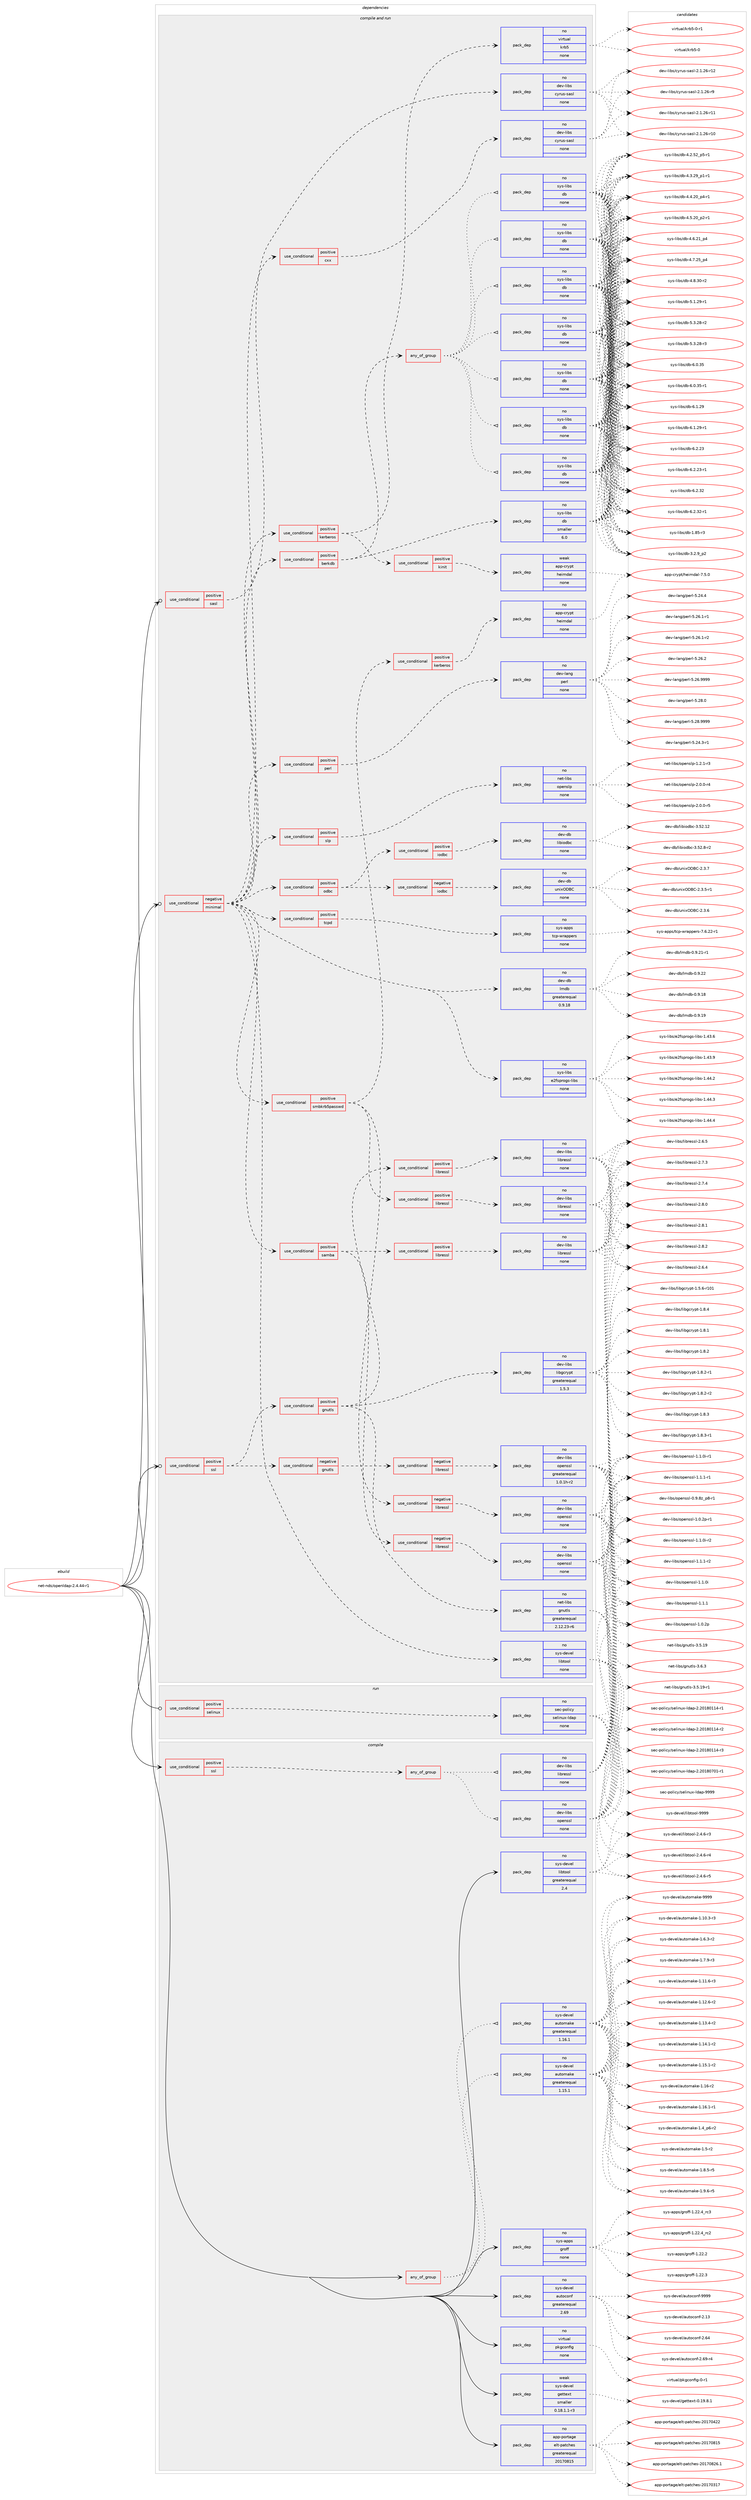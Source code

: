 digraph prolog {

# *************
# Graph options
# *************

newrank=true;
concentrate=true;
compound=true;
graph [rankdir=LR,fontname=Helvetica,fontsize=10,ranksep=1.5];#, ranksep=2.5, nodesep=0.2];
edge  [arrowhead=vee];
node  [fontname=Helvetica,fontsize=10];

# **********
# The ebuild
# **********

subgraph cluster_leftcol {
color=gray;
rank=same;
label=<<i>ebuild</i>>;
id [label="net-nds/openldap-2.4.44-r1", color=red, width=4, href="../net-nds/openldap-2.4.44-r1.svg"];
}

# ****************
# The dependencies
# ****************

subgraph cluster_midcol {
color=gray;
label=<<i>dependencies</i>>;
subgraph cluster_compile {
fillcolor="#eeeeee";
style=filled;
label=<<i>compile</i>>;
subgraph any140 {
dependency5978 [label=<<TABLE BORDER="0" CELLBORDER="1" CELLSPACING="0" CELLPADDING="4"><TR><TD CELLPADDING="10">any_of_group</TD></TR></TABLE>>, shape=none, color=red];subgraph pack4837 {
dependency5979 [label=<<TABLE BORDER="0" CELLBORDER="1" CELLSPACING="0" CELLPADDING="4" WIDTH="220"><TR><TD ROWSPAN="6" CELLPADDING="30">pack_dep</TD></TR><TR><TD WIDTH="110">no</TD></TR><TR><TD>sys-devel</TD></TR><TR><TD>automake</TD></TR><TR><TD>greaterequal</TD></TR><TR><TD>1.16.1</TD></TR></TABLE>>, shape=none, color=blue];
}
dependency5978:e -> dependency5979:w [weight=20,style="dotted",arrowhead="oinv"];
subgraph pack4838 {
dependency5980 [label=<<TABLE BORDER="0" CELLBORDER="1" CELLSPACING="0" CELLPADDING="4" WIDTH="220"><TR><TD ROWSPAN="6" CELLPADDING="30">pack_dep</TD></TR><TR><TD WIDTH="110">no</TD></TR><TR><TD>sys-devel</TD></TR><TR><TD>automake</TD></TR><TR><TD>greaterequal</TD></TR><TR><TD>1.15.1</TD></TR></TABLE>>, shape=none, color=blue];
}
dependency5978:e -> dependency5980:w [weight=20,style="dotted",arrowhead="oinv"];
}
id:e -> dependency5978:w [weight=20,style="solid",arrowhead="vee"];
subgraph cond993 {
dependency5981 [label=<<TABLE BORDER="0" CELLBORDER="1" CELLSPACING="0" CELLPADDING="4"><TR><TD ROWSPAN="3" CELLPADDING="10">use_conditional</TD></TR><TR><TD>positive</TD></TR><TR><TD>ssl</TD></TR></TABLE>>, shape=none, color=red];
subgraph any141 {
dependency5982 [label=<<TABLE BORDER="0" CELLBORDER="1" CELLSPACING="0" CELLPADDING="4"><TR><TD CELLPADDING="10">any_of_group</TD></TR></TABLE>>, shape=none, color=red];subgraph pack4839 {
dependency5983 [label=<<TABLE BORDER="0" CELLBORDER="1" CELLSPACING="0" CELLPADDING="4" WIDTH="220"><TR><TD ROWSPAN="6" CELLPADDING="30">pack_dep</TD></TR><TR><TD WIDTH="110">no</TD></TR><TR><TD>dev-libs</TD></TR><TR><TD>openssl</TD></TR><TR><TD>none</TD></TR><TR><TD></TD></TR></TABLE>>, shape=none, color=blue];
}
dependency5982:e -> dependency5983:w [weight=20,style="dotted",arrowhead="oinv"];
subgraph pack4840 {
dependency5984 [label=<<TABLE BORDER="0" CELLBORDER="1" CELLSPACING="0" CELLPADDING="4" WIDTH="220"><TR><TD ROWSPAN="6" CELLPADDING="30">pack_dep</TD></TR><TR><TD WIDTH="110">no</TD></TR><TR><TD>dev-libs</TD></TR><TR><TD>libressl</TD></TR><TR><TD>none</TD></TR><TR><TD></TD></TR></TABLE>>, shape=none, color=blue];
}
dependency5982:e -> dependency5984:w [weight=20,style="dotted",arrowhead="oinv"];
}
dependency5981:e -> dependency5982:w [weight=20,style="dashed",arrowhead="vee"];
}
id:e -> dependency5981:w [weight=20,style="solid",arrowhead="vee"];
subgraph pack4841 {
dependency5985 [label=<<TABLE BORDER="0" CELLBORDER="1" CELLSPACING="0" CELLPADDING="4" WIDTH="220"><TR><TD ROWSPAN="6" CELLPADDING="30">pack_dep</TD></TR><TR><TD WIDTH="110">no</TD></TR><TR><TD>app-portage</TD></TR><TR><TD>elt-patches</TD></TR><TR><TD>greaterequal</TD></TR><TR><TD>20170815</TD></TR></TABLE>>, shape=none, color=blue];
}
id:e -> dependency5985:w [weight=20,style="solid",arrowhead="vee"];
subgraph pack4842 {
dependency5986 [label=<<TABLE BORDER="0" CELLBORDER="1" CELLSPACING="0" CELLPADDING="4" WIDTH="220"><TR><TD ROWSPAN="6" CELLPADDING="30">pack_dep</TD></TR><TR><TD WIDTH="110">no</TD></TR><TR><TD>sys-apps</TD></TR><TR><TD>groff</TD></TR><TR><TD>none</TD></TR><TR><TD></TD></TR></TABLE>>, shape=none, color=blue];
}
id:e -> dependency5986:w [weight=20,style="solid",arrowhead="vee"];
subgraph pack4843 {
dependency5987 [label=<<TABLE BORDER="0" CELLBORDER="1" CELLSPACING="0" CELLPADDING="4" WIDTH="220"><TR><TD ROWSPAN="6" CELLPADDING="30">pack_dep</TD></TR><TR><TD WIDTH="110">no</TD></TR><TR><TD>sys-devel</TD></TR><TR><TD>autoconf</TD></TR><TR><TD>greaterequal</TD></TR><TR><TD>2.69</TD></TR></TABLE>>, shape=none, color=blue];
}
id:e -> dependency5987:w [weight=20,style="solid",arrowhead="vee"];
subgraph pack4844 {
dependency5988 [label=<<TABLE BORDER="0" CELLBORDER="1" CELLSPACING="0" CELLPADDING="4" WIDTH="220"><TR><TD ROWSPAN="6" CELLPADDING="30">pack_dep</TD></TR><TR><TD WIDTH="110">no</TD></TR><TR><TD>sys-devel</TD></TR><TR><TD>libtool</TD></TR><TR><TD>greaterequal</TD></TR><TR><TD>2.4</TD></TR></TABLE>>, shape=none, color=blue];
}
id:e -> dependency5988:w [weight=20,style="solid",arrowhead="vee"];
subgraph pack4845 {
dependency5989 [label=<<TABLE BORDER="0" CELLBORDER="1" CELLSPACING="0" CELLPADDING="4" WIDTH="220"><TR><TD ROWSPAN="6" CELLPADDING="30">pack_dep</TD></TR><TR><TD WIDTH="110">no</TD></TR><TR><TD>virtual</TD></TR><TR><TD>pkgconfig</TD></TR><TR><TD>none</TD></TR><TR><TD></TD></TR></TABLE>>, shape=none, color=blue];
}
id:e -> dependency5989:w [weight=20,style="solid",arrowhead="vee"];
subgraph pack4846 {
dependency5990 [label=<<TABLE BORDER="0" CELLBORDER="1" CELLSPACING="0" CELLPADDING="4" WIDTH="220"><TR><TD ROWSPAN="6" CELLPADDING="30">pack_dep</TD></TR><TR><TD WIDTH="110">weak</TD></TR><TR><TD>sys-devel</TD></TR><TR><TD>gettext</TD></TR><TR><TD>smaller</TD></TR><TR><TD>0.18.1.1-r3</TD></TR></TABLE>>, shape=none, color=blue];
}
id:e -> dependency5990:w [weight=20,style="solid",arrowhead="vee"];
}
subgraph cluster_compileandrun {
fillcolor="#eeeeee";
style=filled;
label=<<i>compile and run</i>>;
subgraph cond994 {
dependency5991 [label=<<TABLE BORDER="0" CELLBORDER="1" CELLSPACING="0" CELLPADDING="4"><TR><TD ROWSPAN="3" CELLPADDING="10">use_conditional</TD></TR><TR><TD>negative</TD></TR><TR><TD>minimal</TD></TR></TABLE>>, shape=none, color=red];
subgraph pack4847 {
dependency5992 [label=<<TABLE BORDER="0" CELLBORDER="1" CELLSPACING="0" CELLPADDING="4" WIDTH="220"><TR><TD ROWSPAN="6" CELLPADDING="30">pack_dep</TD></TR><TR><TD WIDTH="110">no</TD></TR><TR><TD>sys-devel</TD></TR><TR><TD>libtool</TD></TR><TR><TD>none</TD></TR><TR><TD></TD></TR></TABLE>>, shape=none, color=blue];
}
dependency5991:e -> dependency5992:w [weight=20,style="dashed",arrowhead="vee"];
subgraph pack4848 {
dependency5993 [label=<<TABLE BORDER="0" CELLBORDER="1" CELLSPACING="0" CELLPADDING="4" WIDTH="220"><TR><TD ROWSPAN="6" CELLPADDING="30">pack_dep</TD></TR><TR><TD WIDTH="110">no</TD></TR><TR><TD>sys-libs</TD></TR><TR><TD>e2fsprogs-libs</TD></TR><TR><TD>none</TD></TR><TR><TD></TD></TR></TABLE>>, shape=none, color=blue];
}
dependency5991:e -> dependency5993:w [weight=20,style="dashed",arrowhead="vee"];
subgraph pack4849 {
dependency5994 [label=<<TABLE BORDER="0" CELLBORDER="1" CELLSPACING="0" CELLPADDING="4" WIDTH="220"><TR><TD ROWSPAN="6" CELLPADDING="30">pack_dep</TD></TR><TR><TD WIDTH="110">no</TD></TR><TR><TD>dev-db</TD></TR><TR><TD>lmdb</TD></TR><TR><TD>greaterequal</TD></TR><TR><TD>0.9.18</TD></TR></TABLE>>, shape=none, color=blue];
}
dependency5991:e -> dependency5994:w [weight=20,style="dashed",arrowhead="vee"];
subgraph cond995 {
dependency5995 [label=<<TABLE BORDER="0" CELLBORDER="1" CELLSPACING="0" CELLPADDING="4"><TR><TD ROWSPAN="3" CELLPADDING="10">use_conditional</TD></TR><TR><TD>positive</TD></TR><TR><TD>tcpd</TD></TR></TABLE>>, shape=none, color=red];
subgraph pack4850 {
dependency5996 [label=<<TABLE BORDER="0" CELLBORDER="1" CELLSPACING="0" CELLPADDING="4" WIDTH="220"><TR><TD ROWSPAN="6" CELLPADDING="30">pack_dep</TD></TR><TR><TD WIDTH="110">no</TD></TR><TR><TD>sys-apps</TD></TR><TR><TD>tcp-wrappers</TD></TR><TR><TD>none</TD></TR><TR><TD></TD></TR></TABLE>>, shape=none, color=blue];
}
dependency5995:e -> dependency5996:w [weight=20,style="dashed",arrowhead="vee"];
}
dependency5991:e -> dependency5995:w [weight=20,style="dashed",arrowhead="vee"];
subgraph cond996 {
dependency5997 [label=<<TABLE BORDER="0" CELLBORDER="1" CELLSPACING="0" CELLPADDING="4"><TR><TD ROWSPAN="3" CELLPADDING="10">use_conditional</TD></TR><TR><TD>positive</TD></TR><TR><TD>odbc</TD></TR></TABLE>>, shape=none, color=red];
subgraph cond997 {
dependency5998 [label=<<TABLE BORDER="0" CELLBORDER="1" CELLSPACING="0" CELLPADDING="4"><TR><TD ROWSPAN="3" CELLPADDING="10">use_conditional</TD></TR><TR><TD>negative</TD></TR><TR><TD>iodbc</TD></TR></TABLE>>, shape=none, color=red];
subgraph pack4851 {
dependency5999 [label=<<TABLE BORDER="0" CELLBORDER="1" CELLSPACING="0" CELLPADDING="4" WIDTH="220"><TR><TD ROWSPAN="6" CELLPADDING="30">pack_dep</TD></TR><TR><TD WIDTH="110">no</TD></TR><TR><TD>dev-db</TD></TR><TR><TD>unixODBC</TD></TR><TR><TD>none</TD></TR><TR><TD></TD></TR></TABLE>>, shape=none, color=blue];
}
dependency5998:e -> dependency5999:w [weight=20,style="dashed",arrowhead="vee"];
}
dependency5997:e -> dependency5998:w [weight=20,style="dashed",arrowhead="vee"];
subgraph cond998 {
dependency6000 [label=<<TABLE BORDER="0" CELLBORDER="1" CELLSPACING="0" CELLPADDING="4"><TR><TD ROWSPAN="3" CELLPADDING="10">use_conditional</TD></TR><TR><TD>positive</TD></TR><TR><TD>iodbc</TD></TR></TABLE>>, shape=none, color=red];
subgraph pack4852 {
dependency6001 [label=<<TABLE BORDER="0" CELLBORDER="1" CELLSPACING="0" CELLPADDING="4" WIDTH="220"><TR><TD ROWSPAN="6" CELLPADDING="30">pack_dep</TD></TR><TR><TD WIDTH="110">no</TD></TR><TR><TD>dev-db</TD></TR><TR><TD>libiodbc</TD></TR><TR><TD>none</TD></TR><TR><TD></TD></TR></TABLE>>, shape=none, color=blue];
}
dependency6000:e -> dependency6001:w [weight=20,style="dashed",arrowhead="vee"];
}
dependency5997:e -> dependency6000:w [weight=20,style="dashed",arrowhead="vee"];
}
dependency5991:e -> dependency5997:w [weight=20,style="dashed",arrowhead="vee"];
subgraph cond999 {
dependency6002 [label=<<TABLE BORDER="0" CELLBORDER="1" CELLSPACING="0" CELLPADDING="4"><TR><TD ROWSPAN="3" CELLPADDING="10">use_conditional</TD></TR><TR><TD>positive</TD></TR><TR><TD>slp</TD></TR></TABLE>>, shape=none, color=red];
subgraph pack4853 {
dependency6003 [label=<<TABLE BORDER="0" CELLBORDER="1" CELLSPACING="0" CELLPADDING="4" WIDTH="220"><TR><TD ROWSPAN="6" CELLPADDING="30">pack_dep</TD></TR><TR><TD WIDTH="110">no</TD></TR><TR><TD>net-libs</TD></TR><TR><TD>openslp</TD></TR><TR><TD>none</TD></TR><TR><TD></TD></TR></TABLE>>, shape=none, color=blue];
}
dependency6002:e -> dependency6003:w [weight=20,style="dashed",arrowhead="vee"];
}
dependency5991:e -> dependency6002:w [weight=20,style="dashed",arrowhead="vee"];
subgraph cond1000 {
dependency6004 [label=<<TABLE BORDER="0" CELLBORDER="1" CELLSPACING="0" CELLPADDING="4"><TR><TD ROWSPAN="3" CELLPADDING="10">use_conditional</TD></TR><TR><TD>positive</TD></TR><TR><TD>perl</TD></TR></TABLE>>, shape=none, color=red];
subgraph pack4854 {
dependency6005 [label=<<TABLE BORDER="0" CELLBORDER="1" CELLSPACING="0" CELLPADDING="4" WIDTH="220"><TR><TD ROWSPAN="6" CELLPADDING="30">pack_dep</TD></TR><TR><TD WIDTH="110">no</TD></TR><TR><TD>dev-lang</TD></TR><TR><TD>perl</TD></TR><TR><TD>none</TD></TR><TR><TD></TD></TR></TABLE>>, shape=none, color=blue];
}
dependency6004:e -> dependency6005:w [weight=20,style="dashed",arrowhead="vee"];
}
dependency5991:e -> dependency6004:w [weight=20,style="dashed",arrowhead="vee"];
subgraph cond1001 {
dependency6006 [label=<<TABLE BORDER="0" CELLBORDER="1" CELLSPACING="0" CELLPADDING="4"><TR><TD ROWSPAN="3" CELLPADDING="10">use_conditional</TD></TR><TR><TD>positive</TD></TR><TR><TD>samba</TD></TR></TABLE>>, shape=none, color=red];
subgraph cond1002 {
dependency6007 [label=<<TABLE BORDER="0" CELLBORDER="1" CELLSPACING="0" CELLPADDING="4"><TR><TD ROWSPAN="3" CELLPADDING="10">use_conditional</TD></TR><TR><TD>negative</TD></TR><TR><TD>libressl</TD></TR></TABLE>>, shape=none, color=red];
subgraph pack4855 {
dependency6008 [label=<<TABLE BORDER="0" CELLBORDER="1" CELLSPACING="0" CELLPADDING="4" WIDTH="220"><TR><TD ROWSPAN="6" CELLPADDING="30">pack_dep</TD></TR><TR><TD WIDTH="110">no</TD></TR><TR><TD>dev-libs</TD></TR><TR><TD>openssl</TD></TR><TR><TD>none</TD></TR><TR><TD></TD></TR></TABLE>>, shape=none, color=blue];
}
dependency6007:e -> dependency6008:w [weight=20,style="dashed",arrowhead="vee"];
}
dependency6006:e -> dependency6007:w [weight=20,style="dashed",arrowhead="vee"];
subgraph cond1003 {
dependency6009 [label=<<TABLE BORDER="0" CELLBORDER="1" CELLSPACING="0" CELLPADDING="4"><TR><TD ROWSPAN="3" CELLPADDING="10">use_conditional</TD></TR><TR><TD>positive</TD></TR><TR><TD>libressl</TD></TR></TABLE>>, shape=none, color=red];
subgraph pack4856 {
dependency6010 [label=<<TABLE BORDER="0" CELLBORDER="1" CELLSPACING="0" CELLPADDING="4" WIDTH="220"><TR><TD ROWSPAN="6" CELLPADDING="30">pack_dep</TD></TR><TR><TD WIDTH="110">no</TD></TR><TR><TD>dev-libs</TD></TR><TR><TD>libressl</TD></TR><TR><TD>none</TD></TR><TR><TD></TD></TR></TABLE>>, shape=none, color=blue];
}
dependency6009:e -> dependency6010:w [weight=20,style="dashed",arrowhead="vee"];
}
dependency6006:e -> dependency6009:w [weight=20,style="dashed",arrowhead="vee"];
}
dependency5991:e -> dependency6006:w [weight=20,style="dashed",arrowhead="vee"];
subgraph cond1004 {
dependency6011 [label=<<TABLE BORDER="0" CELLBORDER="1" CELLSPACING="0" CELLPADDING="4"><TR><TD ROWSPAN="3" CELLPADDING="10">use_conditional</TD></TR><TR><TD>positive</TD></TR><TR><TD>berkdb</TD></TR></TABLE>>, shape=none, color=red];
subgraph pack4857 {
dependency6012 [label=<<TABLE BORDER="0" CELLBORDER="1" CELLSPACING="0" CELLPADDING="4" WIDTH="220"><TR><TD ROWSPAN="6" CELLPADDING="30">pack_dep</TD></TR><TR><TD WIDTH="110">no</TD></TR><TR><TD>sys-libs</TD></TR><TR><TD>db</TD></TR><TR><TD>smaller</TD></TR><TR><TD>6.0</TD></TR></TABLE>>, shape=none, color=blue];
}
dependency6011:e -> dependency6012:w [weight=20,style="dashed",arrowhead="vee"];
subgraph any142 {
dependency6013 [label=<<TABLE BORDER="0" CELLBORDER="1" CELLSPACING="0" CELLPADDING="4"><TR><TD CELLPADDING="10">any_of_group</TD></TR></TABLE>>, shape=none, color=red];subgraph pack4858 {
dependency6014 [label=<<TABLE BORDER="0" CELLBORDER="1" CELLSPACING="0" CELLPADDING="4" WIDTH="220"><TR><TD ROWSPAN="6" CELLPADDING="30">pack_dep</TD></TR><TR><TD WIDTH="110">no</TD></TR><TR><TD>sys-libs</TD></TR><TR><TD>db</TD></TR><TR><TD>none</TD></TR><TR><TD></TD></TR></TABLE>>, shape=none, color=blue];
}
dependency6013:e -> dependency6014:w [weight=20,style="dotted",arrowhead="oinv"];
subgraph pack4859 {
dependency6015 [label=<<TABLE BORDER="0" CELLBORDER="1" CELLSPACING="0" CELLPADDING="4" WIDTH="220"><TR><TD ROWSPAN="6" CELLPADDING="30">pack_dep</TD></TR><TR><TD WIDTH="110">no</TD></TR><TR><TD>sys-libs</TD></TR><TR><TD>db</TD></TR><TR><TD>none</TD></TR><TR><TD></TD></TR></TABLE>>, shape=none, color=blue];
}
dependency6013:e -> dependency6015:w [weight=20,style="dotted",arrowhead="oinv"];
subgraph pack4860 {
dependency6016 [label=<<TABLE BORDER="0" CELLBORDER="1" CELLSPACING="0" CELLPADDING="4" WIDTH="220"><TR><TD ROWSPAN="6" CELLPADDING="30">pack_dep</TD></TR><TR><TD WIDTH="110">no</TD></TR><TR><TD>sys-libs</TD></TR><TR><TD>db</TD></TR><TR><TD>none</TD></TR><TR><TD></TD></TR></TABLE>>, shape=none, color=blue];
}
dependency6013:e -> dependency6016:w [weight=20,style="dotted",arrowhead="oinv"];
subgraph pack4861 {
dependency6017 [label=<<TABLE BORDER="0" CELLBORDER="1" CELLSPACING="0" CELLPADDING="4" WIDTH="220"><TR><TD ROWSPAN="6" CELLPADDING="30">pack_dep</TD></TR><TR><TD WIDTH="110">no</TD></TR><TR><TD>sys-libs</TD></TR><TR><TD>db</TD></TR><TR><TD>none</TD></TR><TR><TD></TD></TR></TABLE>>, shape=none, color=blue];
}
dependency6013:e -> dependency6017:w [weight=20,style="dotted",arrowhead="oinv"];
subgraph pack4862 {
dependency6018 [label=<<TABLE BORDER="0" CELLBORDER="1" CELLSPACING="0" CELLPADDING="4" WIDTH="220"><TR><TD ROWSPAN="6" CELLPADDING="30">pack_dep</TD></TR><TR><TD WIDTH="110">no</TD></TR><TR><TD>sys-libs</TD></TR><TR><TD>db</TD></TR><TR><TD>none</TD></TR><TR><TD></TD></TR></TABLE>>, shape=none, color=blue];
}
dependency6013:e -> dependency6018:w [weight=20,style="dotted",arrowhead="oinv"];
subgraph pack4863 {
dependency6019 [label=<<TABLE BORDER="0" CELLBORDER="1" CELLSPACING="0" CELLPADDING="4" WIDTH="220"><TR><TD ROWSPAN="6" CELLPADDING="30">pack_dep</TD></TR><TR><TD WIDTH="110">no</TD></TR><TR><TD>sys-libs</TD></TR><TR><TD>db</TD></TR><TR><TD>none</TD></TR><TR><TD></TD></TR></TABLE>>, shape=none, color=blue];
}
dependency6013:e -> dependency6019:w [weight=20,style="dotted",arrowhead="oinv"];
subgraph pack4864 {
dependency6020 [label=<<TABLE BORDER="0" CELLBORDER="1" CELLSPACING="0" CELLPADDING="4" WIDTH="220"><TR><TD ROWSPAN="6" CELLPADDING="30">pack_dep</TD></TR><TR><TD WIDTH="110">no</TD></TR><TR><TD>sys-libs</TD></TR><TR><TD>db</TD></TR><TR><TD>none</TD></TR><TR><TD></TD></TR></TABLE>>, shape=none, color=blue];
}
dependency6013:e -> dependency6020:w [weight=20,style="dotted",arrowhead="oinv"];
}
dependency6011:e -> dependency6013:w [weight=20,style="dashed",arrowhead="vee"];
}
dependency5991:e -> dependency6011:w [weight=20,style="dashed",arrowhead="vee"];
subgraph cond1005 {
dependency6021 [label=<<TABLE BORDER="0" CELLBORDER="1" CELLSPACING="0" CELLPADDING="4"><TR><TD ROWSPAN="3" CELLPADDING="10">use_conditional</TD></TR><TR><TD>positive</TD></TR><TR><TD>smbkrb5passwd</TD></TR></TABLE>>, shape=none, color=red];
subgraph cond1006 {
dependency6022 [label=<<TABLE BORDER="0" CELLBORDER="1" CELLSPACING="0" CELLPADDING="4"><TR><TD ROWSPAN="3" CELLPADDING="10">use_conditional</TD></TR><TR><TD>negative</TD></TR><TR><TD>libressl</TD></TR></TABLE>>, shape=none, color=red];
subgraph pack4865 {
dependency6023 [label=<<TABLE BORDER="0" CELLBORDER="1" CELLSPACING="0" CELLPADDING="4" WIDTH="220"><TR><TD ROWSPAN="6" CELLPADDING="30">pack_dep</TD></TR><TR><TD WIDTH="110">no</TD></TR><TR><TD>dev-libs</TD></TR><TR><TD>openssl</TD></TR><TR><TD>none</TD></TR><TR><TD></TD></TR></TABLE>>, shape=none, color=blue];
}
dependency6022:e -> dependency6023:w [weight=20,style="dashed",arrowhead="vee"];
}
dependency6021:e -> dependency6022:w [weight=20,style="dashed",arrowhead="vee"];
subgraph cond1007 {
dependency6024 [label=<<TABLE BORDER="0" CELLBORDER="1" CELLSPACING="0" CELLPADDING="4"><TR><TD ROWSPAN="3" CELLPADDING="10">use_conditional</TD></TR><TR><TD>positive</TD></TR><TR><TD>libressl</TD></TR></TABLE>>, shape=none, color=red];
subgraph pack4866 {
dependency6025 [label=<<TABLE BORDER="0" CELLBORDER="1" CELLSPACING="0" CELLPADDING="4" WIDTH="220"><TR><TD ROWSPAN="6" CELLPADDING="30">pack_dep</TD></TR><TR><TD WIDTH="110">no</TD></TR><TR><TD>dev-libs</TD></TR><TR><TD>libressl</TD></TR><TR><TD>none</TD></TR><TR><TD></TD></TR></TABLE>>, shape=none, color=blue];
}
dependency6024:e -> dependency6025:w [weight=20,style="dashed",arrowhead="vee"];
}
dependency6021:e -> dependency6024:w [weight=20,style="dashed",arrowhead="vee"];
subgraph cond1008 {
dependency6026 [label=<<TABLE BORDER="0" CELLBORDER="1" CELLSPACING="0" CELLPADDING="4"><TR><TD ROWSPAN="3" CELLPADDING="10">use_conditional</TD></TR><TR><TD>positive</TD></TR><TR><TD>kerberos</TD></TR></TABLE>>, shape=none, color=red];
subgraph pack4867 {
dependency6027 [label=<<TABLE BORDER="0" CELLBORDER="1" CELLSPACING="0" CELLPADDING="4" WIDTH="220"><TR><TD ROWSPAN="6" CELLPADDING="30">pack_dep</TD></TR><TR><TD WIDTH="110">no</TD></TR><TR><TD>app-crypt</TD></TR><TR><TD>heimdal</TD></TR><TR><TD>none</TD></TR><TR><TD></TD></TR></TABLE>>, shape=none, color=blue];
}
dependency6026:e -> dependency6027:w [weight=20,style="dashed",arrowhead="vee"];
}
dependency6021:e -> dependency6026:w [weight=20,style="dashed",arrowhead="vee"];
}
dependency5991:e -> dependency6021:w [weight=20,style="dashed",arrowhead="vee"];
subgraph cond1009 {
dependency6028 [label=<<TABLE BORDER="0" CELLBORDER="1" CELLSPACING="0" CELLPADDING="4"><TR><TD ROWSPAN="3" CELLPADDING="10">use_conditional</TD></TR><TR><TD>positive</TD></TR><TR><TD>kerberos</TD></TR></TABLE>>, shape=none, color=red];
subgraph pack4868 {
dependency6029 [label=<<TABLE BORDER="0" CELLBORDER="1" CELLSPACING="0" CELLPADDING="4" WIDTH="220"><TR><TD ROWSPAN="6" CELLPADDING="30">pack_dep</TD></TR><TR><TD WIDTH="110">no</TD></TR><TR><TD>virtual</TD></TR><TR><TD>krb5</TD></TR><TR><TD>none</TD></TR><TR><TD></TD></TR></TABLE>>, shape=none, color=blue];
}
dependency6028:e -> dependency6029:w [weight=20,style="dashed",arrowhead="vee"];
subgraph cond1010 {
dependency6030 [label=<<TABLE BORDER="0" CELLBORDER="1" CELLSPACING="0" CELLPADDING="4"><TR><TD ROWSPAN="3" CELLPADDING="10">use_conditional</TD></TR><TR><TD>positive</TD></TR><TR><TD>kinit</TD></TR></TABLE>>, shape=none, color=red];
subgraph pack4869 {
dependency6031 [label=<<TABLE BORDER="0" CELLBORDER="1" CELLSPACING="0" CELLPADDING="4" WIDTH="220"><TR><TD ROWSPAN="6" CELLPADDING="30">pack_dep</TD></TR><TR><TD WIDTH="110">weak</TD></TR><TR><TD>app-crypt</TD></TR><TR><TD>heimdal</TD></TR><TR><TD>none</TD></TR><TR><TD></TD></TR></TABLE>>, shape=none, color=blue];
}
dependency6030:e -> dependency6031:w [weight=20,style="dashed",arrowhead="vee"];
}
dependency6028:e -> dependency6030:w [weight=20,style="dashed",arrowhead="vee"];
}
dependency5991:e -> dependency6028:w [weight=20,style="dashed",arrowhead="vee"];
subgraph cond1011 {
dependency6032 [label=<<TABLE BORDER="0" CELLBORDER="1" CELLSPACING="0" CELLPADDING="4"><TR><TD ROWSPAN="3" CELLPADDING="10">use_conditional</TD></TR><TR><TD>positive</TD></TR><TR><TD>cxx</TD></TR></TABLE>>, shape=none, color=red];
subgraph pack4870 {
dependency6033 [label=<<TABLE BORDER="0" CELLBORDER="1" CELLSPACING="0" CELLPADDING="4" WIDTH="220"><TR><TD ROWSPAN="6" CELLPADDING="30">pack_dep</TD></TR><TR><TD WIDTH="110">no</TD></TR><TR><TD>dev-libs</TD></TR><TR><TD>cyrus-sasl</TD></TR><TR><TD>none</TD></TR><TR><TD></TD></TR></TABLE>>, shape=none, color=blue];
}
dependency6032:e -> dependency6033:w [weight=20,style="dashed",arrowhead="vee"];
}
dependency5991:e -> dependency6032:w [weight=20,style="dashed",arrowhead="vee"];
}
id:e -> dependency5991:w [weight=20,style="solid",arrowhead="odotvee"];
subgraph cond1012 {
dependency6034 [label=<<TABLE BORDER="0" CELLBORDER="1" CELLSPACING="0" CELLPADDING="4"><TR><TD ROWSPAN="3" CELLPADDING="10">use_conditional</TD></TR><TR><TD>positive</TD></TR><TR><TD>sasl</TD></TR></TABLE>>, shape=none, color=red];
subgraph pack4871 {
dependency6035 [label=<<TABLE BORDER="0" CELLBORDER="1" CELLSPACING="0" CELLPADDING="4" WIDTH="220"><TR><TD ROWSPAN="6" CELLPADDING="30">pack_dep</TD></TR><TR><TD WIDTH="110">no</TD></TR><TR><TD>dev-libs</TD></TR><TR><TD>cyrus-sasl</TD></TR><TR><TD>none</TD></TR><TR><TD></TD></TR></TABLE>>, shape=none, color=blue];
}
dependency6034:e -> dependency6035:w [weight=20,style="dashed",arrowhead="vee"];
}
id:e -> dependency6034:w [weight=20,style="solid",arrowhead="odotvee"];
subgraph cond1013 {
dependency6036 [label=<<TABLE BORDER="0" CELLBORDER="1" CELLSPACING="0" CELLPADDING="4"><TR><TD ROWSPAN="3" CELLPADDING="10">use_conditional</TD></TR><TR><TD>positive</TD></TR><TR><TD>ssl</TD></TR></TABLE>>, shape=none, color=red];
subgraph cond1014 {
dependency6037 [label=<<TABLE BORDER="0" CELLBORDER="1" CELLSPACING="0" CELLPADDING="4"><TR><TD ROWSPAN="3" CELLPADDING="10">use_conditional</TD></TR><TR><TD>negative</TD></TR><TR><TD>gnutls</TD></TR></TABLE>>, shape=none, color=red];
subgraph cond1015 {
dependency6038 [label=<<TABLE BORDER="0" CELLBORDER="1" CELLSPACING="0" CELLPADDING="4"><TR><TD ROWSPAN="3" CELLPADDING="10">use_conditional</TD></TR><TR><TD>negative</TD></TR><TR><TD>libressl</TD></TR></TABLE>>, shape=none, color=red];
subgraph pack4872 {
dependency6039 [label=<<TABLE BORDER="0" CELLBORDER="1" CELLSPACING="0" CELLPADDING="4" WIDTH="220"><TR><TD ROWSPAN="6" CELLPADDING="30">pack_dep</TD></TR><TR><TD WIDTH="110">no</TD></TR><TR><TD>dev-libs</TD></TR><TR><TD>openssl</TD></TR><TR><TD>greaterequal</TD></TR><TR><TD>1.0.1h-r2</TD></TR></TABLE>>, shape=none, color=blue];
}
dependency6038:e -> dependency6039:w [weight=20,style="dashed",arrowhead="vee"];
}
dependency6037:e -> dependency6038:w [weight=20,style="dashed",arrowhead="vee"];
}
dependency6036:e -> dependency6037:w [weight=20,style="dashed",arrowhead="vee"];
subgraph cond1016 {
dependency6040 [label=<<TABLE BORDER="0" CELLBORDER="1" CELLSPACING="0" CELLPADDING="4"><TR><TD ROWSPAN="3" CELLPADDING="10">use_conditional</TD></TR><TR><TD>positive</TD></TR><TR><TD>gnutls</TD></TR></TABLE>>, shape=none, color=red];
subgraph pack4873 {
dependency6041 [label=<<TABLE BORDER="0" CELLBORDER="1" CELLSPACING="0" CELLPADDING="4" WIDTH="220"><TR><TD ROWSPAN="6" CELLPADDING="30">pack_dep</TD></TR><TR><TD WIDTH="110">no</TD></TR><TR><TD>net-libs</TD></TR><TR><TD>gnutls</TD></TR><TR><TD>greaterequal</TD></TR><TR><TD>2.12.23-r6</TD></TR></TABLE>>, shape=none, color=blue];
}
dependency6040:e -> dependency6041:w [weight=20,style="dashed",arrowhead="vee"];
subgraph cond1017 {
dependency6042 [label=<<TABLE BORDER="0" CELLBORDER="1" CELLSPACING="0" CELLPADDING="4"><TR><TD ROWSPAN="3" CELLPADDING="10">use_conditional</TD></TR><TR><TD>positive</TD></TR><TR><TD>libressl</TD></TR></TABLE>>, shape=none, color=red];
subgraph pack4874 {
dependency6043 [label=<<TABLE BORDER="0" CELLBORDER="1" CELLSPACING="0" CELLPADDING="4" WIDTH="220"><TR><TD ROWSPAN="6" CELLPADDING="30">pack_dep</TD></TR><TR><TD WIDTH="110">no</TD></TR><TR><TD>dev-libs</TD></TR><TR><TD>libressl</TD></TR><TR><TD>none</TD></TR><TR><TD></TD></TR></TABLE>>, shape=none, color=blue];
}
dependency6042:e -> dependency6043:w [weight=20,style="dashed",arrowhead="vee"];
}
dependency6040:e -> dependency6042:w [weight=20,style="dashed",arrowhead="vee"];
subgraph pack4875 {
dependency6044 [label=<<TABLE BORDER="0" CELLBORDER="1" CELLSPACING="0" CELLPADDING="4" WIDTH="220"><TR><TD ROWSPAN="6" CELLPADDING="30">pack_dep</TD></TR><TR><TD WIDTH="110">no</TD></TR><TR><TD>dev-libs</TD></TR><TR><TD>libgcrypt</TD></TR><TR><TD>greaterequal</TD></TR><TR><TD>1.5.3</TD></TR></TABLE>>, shape=none, color=blue];
}
dependency6040:e -> dependency6044:w [weight=20,style="dashed",arrowhead="vee"];
}
dependency6036:e -> dependency6040:w [weight=20,style="dashed",arrowhead="vee"];
}
id:e -> dependency6036:w [weight=20,style="solid",arrowhead="odotvee"];
}
subgraph cluster_run {
fillcolor="#eeeeee";
style=filled;
label=<<i>run</i>>;
subgraph cond1018 {
dependency6045 [label=<<TABLE BORDER="0" CELLBORDER="1" CELLSPACING="0" CELLPADDING="4"><TR><TD ROWSPAN="3" CELLPADDING="10">use_conditional</TD></TR><TR><TD>positive</TD></TR><TR><TD>selinux</TD></TR></TABLE>>, shape=none, color=red];
subgraph pack4876 {
dependency6046 [label=<<TABLE BORDER="0" CELLBORDER="1" CELLSPACING="0" CELLPADDING="4" WIDTH="220"><TR><TD ROWSPAN="6" CELLPADDING="30">pack_dep</TD></TR><TR><TD WIDTH="110">no</TD></TR><TR><TD>sec-policy</TD></TR><TR><TD>selinux-ldap</TD></TR><TR><TD>none</TD></TR><TR><TD></TD></TR></TABLE>>, shape=none, color=blue];
}
dependency6045:e -> dependency6046:w [weight=20,style="dashed",arrowhead="vee"];
}
id:e -> dependency6045:w [weight=20,style="solid",arrowhead="odot"];
}
}

# **************
# The candidates
# **************

subgraph cluster_choices {
rank=same;
color=gray;
label=<<i>candidates</i>>;

subgraph choice4837 {
color=black;
nodesep=1;
choice11512111545100101118101108479711711611110997107101454946494846514511451 [label="sys-devel/automake-1.10.3-r3", color=red, width=4,href="../sys-devel/automake-1.10.3-r3.svg"];
choice11512111545100101118101108479711711611110997107101454946494946544511451 [label="sys-devel/automake-1.11.6-r3", color=red, width=4,href="../sys-devel/automake-1.11.6-r3.svg"];
choice11512111545100101118101108479711711611110997107101454946495046544511450 [label="sys-devel/automake-1.12.6-r2", color=red, width=4,href="../sys-devel/automake-1.12.6-r2.svg"];
choice11512111545100101118101108479711711611110997107101454946495146524511450 [label="sys-devel/automake-1.13.4-r2", color=red, width=4,href="../sys-devel/automake-1.13.4-r2.svg"];
choice11512111545100101118101108479711711611110997107101454946495246494511450 [label="sys-devel/automake-1.14.1-r2", color=red, width=4,href="../sys-devel/automake-1.14.1-r2.svg"];
choice11512111545100101118101108479711711611110997107101454946495346494511450 [label="sys-devel/automake-1.15.1-r2", color=red, width=4,href="../sys-devel/automake-1.15.1-r2.svg"];
choice1151211154510010111810110847971171161111099710710145494649544511450 [label="sys-devel/automake-1.16-r2", color=red, width=4,href="../sys-devel/automake-1.16-r2.svg"];
choice11512111545100101118101108479711711611110997107101454946495446494511449 [label="sys-devel/automake-1.16.1-r1", color=red, width=4,href="../sys-devel/automake-1.16.1-r1.svg"];
choice115121115451001011181011084797117116111109971071014549465295112544511450 [label="sys-devel/automake-1.4_p6-r2", color=red, width=4,href="../sys-devel/automake-1.4_p6-r2.svg"];
choice11512111545100101118101108479711711611110997107101454946534511450 [label="sys-devel/automake-1.5-r2", color=red, width=4,href="../sys-devel/automake-1.5-r2.svg"];
choice115121115451001011181011084797117116111109971071014549465446514511450 [label="sys-devel/automake-1.6.3-r2", color=red, width=4,href="../sys-devel/automake-1.6.3-r2.svg"];
choice115121115451001011181011084797117116111109971071014549465546574511451 [label="sys-devel/automake-1.7.9-r3", color=red, width=4,href="../sys-devel/automake-1.7.9-r3.svg"];
choice115121115451001011181011084797117116111109971071014549465646534511453 [label="sys-devel/automake-1.8.5-r5", color=red, width=4,href="../sys-devel/automake-1.8.5-r5.svg"];
choice115121115451001011181011084797117116111109971071014549465746544511453 [label="sys-devel/automake-1.9.6-r5", color=red, width=4,href="../sys-devel/automake-1.9.6-r5.svg"];
choice115121115451001011181011084797117116111109971071014557575757 [label="sys-devel/automake-9999", color=red, width=4,href="../sys-devel/automake-9999.svg"];
dependency5979:e -> choice11512111545100101118101108479711711611110997107101454946494846514511451:w [style=dotted,weight="100"];
dependency5979:e -> choice11512111545100101118101108479711711611110997107101454946494946544511451:w [style=dotted,weight="100"];
dependency5979:e -> choice11512111545100101118101108479711711611110997107101454946495046544511450:w [style=dotted,weight="100"];
dependency5979:e -> choice11512111545100101118101108479711711611110997107101454946495146524511450:w [style=dotted,weight="100"];
dependency5979:e -> choice11512111545100101118101108479711711611110997107101454946495246494511450:w [style=dotted,weight="100"];
dependency5979:e -> choice11512111545100101118101108479711711611110997107101454946495346494511450:w [style=dotted,weight="100"];
dependency5979:e -> choice1151211154510010111810110847971171161111099710710145494649544511450:w [style=dotted,weight="100"];
dependency5979:e -> choice11512111545100101118101108479711711611110997107101454946495446494511449:w [style=dotted,weight="100"];
dependency5979:e -> choice115121115451001011181011084797117116111109971071014549465295112544511450:w [style=dotted,weight="100"];
dependency5979:e -> choice11512111545100101118101108479711711611110997107101454946534511450:w [style=dotted,weight="100"];
dependency5979:e -> choice115121115451001011181011084797117116111109971071014549465446514511450:w [style=dotted,weight="100"];
dependency5979:e -> choice115121115451001011181011084797117116111109971071014549465546574511451:w [style=dotted,weight="100"];
dependency5979:e -> choice115121115451001011181011084797117116111109971071014549465646534511453:w [style=dotted,weight="100"];
dependency5979:e -> choice115121115451001011181011084797117116111109971071014549465746544511453:w [style=dotted,weight="100"];
dependency5979:e -> choice115121115451001011181011084797117116111109971071014557575757:w [style=dotted,weight="100"];
}
subgraph choice4838 {
color=black;
nodesep=1;
choice11512111545100101118101108479711711611110997107101454946494846514511451 [label="sys-devel/automake-1.10.3-r3", color=red, width=4,href="../sys-devel/automake-1.10.3-r3.svg"];
choice11512111545100101118101108479711711611110997107101454946494946544511451 [label="sys-devel/automake-1.11.6-r3", color=red, width=4,href="../sys-devel/automake-1.11.6-r3.svg"];
choice11512111545100101118101108479711711611110997107101454946495046544511450 [label="sys-devel/automake-1.12.6-r2", color=red, width=4,href="../sys-devel/automake-1.12.6-r2.svg"];
choice11512111545100101118101108479711711611110997107101454946495146524511450 [label="sys-devel/automake-1.13.4-r2", color=red, width=4,href="../sys-devel/automake-1.13.4-r2.svg"];
choice11512111545100101118101108479711711611110997107101454946495246494511450 [label="sys-devel/automake-1.14.1-r2", color=red, width=4,href="../sys-devel/automake-1.14.1-r2.svg"];
choice11512111545100101118101108479711711611110997107101454946495346494511450 [label="sys-devel/automake-1.15.1-r2", color=red, width=4,href="../sys-devel/automake-1.15.1-r2.svg"];
choice1151211154510010111810110847971171161111099710710145494649544511450 [label="sys-devel/automake-1.16-r2", color=red, width=4,href="../sys-devel/automake-1.16-r2.svg"];
choice11512111545100101118101108479711711611110997107101454946495446494511449 [label="sys-devel/automake-1.16.1-r1", color=red, width=4,href="../sys-devel/automake-1.16.1-r1.svg"];
choice115121115451001011181011084797117116111109971071014549465295112544511450 [label="sys-devel/automake-1.4_p6-r2", color=red, width=4,href="../sys-devel/automake-1.4_p6-r2.svg"];
choice11512111545100101118101108479711711611110997107101454946534511450 [label="sys-devel/automake-1.5-r2", color=red, width=4,href="../sys-devel/automake-1.5-r2.svg"];
choice115121115451001011181011084797117116111109971071014549465446514511450 [label="sys-devel/automake-1.6.3-r2", color=red, width=4,href="../sys-devel/automake-1.6.3-r2.svg"];
choice115121115451001011181011084797117116111109971071014549465546574511451 [label="sys-devel/automake-1.7.9-r3", color=red, width=4,href="../sys-devel/automake-1.7.9-r3.svg"];
choice115121115451001011181011084797117116111109971071014549465646534511453 [label="sys-devel/automake-1.8.5-r5", color=red, width=4,href="../sys-devel/automake-1.8.5-r5.svg"];
choice115121115451001011181011084797117116111109971071014549465746544511453 [label="sys-devel/automake-1.9.6-r5", color=red, width=4,href="../sys-devel/automake-1.9.6-r5.svg"];
choice115121115451001011181011084797117116111109971071014557575757 [label="sys-devel/automake-9999", color=red, width=4,href="../sys-devel/automake-9999.svg"];
dependency5980:e -> choice11512111545100101118101108479711711611110997107101454946494846514511451:w [style=dotted,weight="100"];
dependency5980:e -> choice11512111545100101118101108479711711611110997107101454946494946544511451:w [style=dotted,weight="100"];
dependency5980:e -> choice11512111545100101118101108479711711611110997107101454946495046544511450:w [style=dotted,weight="100"];
dependency5980:e -> choice11512111545100101118101108479711711611110997107101454946495146524511450:w [style=dotted,weight="100"];
dependency5980:e -> choice11512111545100101118101108479711711611110997107101454946495246494511450:w [style=dotted,weight="100"];
dependency5980:e -> choice11512111545100101118101108479711711611110997107101454946495346494511450:w [style=dotted,weight="100"];
dependency5980:e -> choice1151211154510010111810110847971171161111099710710145494649544511450:w [style=dotted,weight="100"];
dependency5980:e -> choice11512111545100101118101108479711711611110997107101454946495446494511449:w [style=dotted,weight="100"];
dependency5980:e -> choice115121115451001011181011084797117116111109971071014549465295112544511450:w [style=dotted,weight="100"];
dependency5980:e -> choice11512111545100101118101108479711711611110997107101454946534511450:w [style=dotted,weight="100"];
dependency5980:e -> choice115121115451001011181011084797117116111109971071014549465446514511450:w [style=dotted,weight="100"];
dependency5980:e -> choice115121115451001011181011084797117116111109971071014549465546574511451:w [style=dotted,weight="100"];
dependency5980:e -> choice115121115451001011181011084797117116111109971071014549465646534511453:w [style=dotted,weight="100"];
dependency5980:e -> choice115121115451001011181011084797117116111109971071014549465746544511453:w [style=dotted,weight="100"];
dependency5980:e -> choice115121115451001011181011084797117116111109971071014557575757:w [style=dotted,weight="100"];
}
subgraph choice4839 {
color=black;
nodesep=1;
choice100101118451081059811547111112101110115115108454946494648105 [label="dev-libs/openssl-1.1.0i", color=red, width=4,href="../dev-libs/openssl-1.1.0i.svg"];
choice100101118451081059811547111112101110115115108454946494649 [label="dev-libs/openssl-1.1.1", color=red, width=4,href="../dev-libs/openssl-1.1.1.svg"];
choice100101118451081059811547111112101110115115108454946484650112 [label="dev-libs/openssl-1.0.2p", color=red, width=4,href="../dev-libs/openssl-1.0.2p.svg"];
choice1001011184510810598115471111121011101151151084549464946481054511449 [label="dev-libs/openssl-1.1.0i-r1", color=red, width=4,href="../dev-libs/openssl-1.1.0i-r1.svg"];
choice1001011184510810598115471111121011101151151084549464946494511449 [label="dev-libs/openssl-1.1.1-r1", color=red, width=4,href="../dev-libs/openssl-1.1.1-r1.svg"];
choice10010111845108105981154711111210111011511510845484657465612295112564511449 [label="dev-libs/openssl-0.9.8z_p8-r1", color=red, width=4,href="../dev-libs/openssl-0.9.8z_p8-r1.svg"];
choice1001011184510810598115471111121011101151151084549464846501124511449 [label="dev-libs/openssl-1.0.2p-r1", color=red, width=4,href="../dev-libs/openssl-1.0.2p-r1.svg"];
choice1001011184510810598115471111121011101151151084549464946481054511450 [label="dev-libs/openssl-1.1.0i-r2", color=red, width=4,href="../dev-libs/openssl-1.1.0i-r2.svg"];
choice1001011184510810598115471111121011101151151084549464946494511450 [label="dev-libs/openssl-1.1.1-r2", color=red, width=4,href="../dev-libs/openssl-1.1.1-r2.svg"];
dependency5983:e -> choice100101118451081059811547111112101110115115108454946494648105:w [style=dotted,weight="100"];
dependency5983:e -> choice100101118451081059811547111112101110115115108454946494649:w [style=dotted,weight="100"];
dependency5983:e -> choice100101118451081059811547111112101110115115108454946484650112:w [style=dotted,weight="100"];
dependency5983:e -> choice1001011184510810598115471111121011101151151084549464946481054511449:w [style=dotted,weight="100"];
dependency5983:e -> choice1001011184510810598115471111121011101151151084549464946494511449:w [style=dotted,weight="100"];
dependency5983:e -> choice10010111845108105981154711111210111011511510845484657465612295112564511449:w [style=dotted,weight="100"];
dependency5983:e -> choice1001011184510810598115471111121011101151151084549464846501124511449:w [style=dotted,weight="100"];
dependency5983:e -> choice1001011184510810598115471111121011101151151084549464946481054511450:w [style=dotted,weight="100"];
dependency5983:e -> choice1001011184510810598115471111121011101151151084549464946494511450:w [style=dotted,weight="100"];
}
subgraph choice4840 {
color=black;
nodesep=1;
choice10010111845108105981154710810598114101115115108455046544652 [label="dev-libs/libressl-2.6.4", color=red, width=4,href="../dev-libs/libressl-2.6.4.svg"];
choice10010111845108105981154710810598114101115115108455046544653 [label="dev-libs/libressl-2.6.5", color=red, width=4,href="../dev-libs/libressl-2.6.5.svg"];
choice10010111845108105981154710810598114101115115108455046554651 [label="dev-libs/libressl-2.7.3", color=red, width=4,href="../dev-libs/libressl-2.7.3.svg"];
choice10010111845108105981154710810598114101115115108455046554652 [label="dev-libs/libressl-2.7.4", color=red, width=4,href="../dev-libs/libressl-2.7.4.svg"];
choice10010111845108105981154710810598114101115115108455046564648 [label="dev-libs/libressl-2.8.0", color=red, width=4,href="../dev-libs/libressl-2.8.0.svg"];
choice10010111845108105981154710810598114101115115108455046564649 [label="dev-libs/libressl-2.8.1", color=red, width=4,href="../dev-libs/libressl-2.8.1.svg"];
choice10010111845108105981154710810598114101115115108455046564650 [label="dev-libs/libressl-2.8.2", color=red, width=4,href="../dev-libs/libressl-2.8.2.svg"];
dependency5984:e -> choice10010111845108105981154710810598114101115115108455046544652:w [style=dotted,weight="100"];
dependency5984:e -> choice10010111845108105981154710810598114101115115108455046544653:w [style=dotted,weight="100"];
dependency5984:e -> choice10010111845108105981154710810598114101115115108455046554651:w [style=dotted,weight="100"];
dependency5984:e -> choice10010111845108105981154710810598114101115115108455046554652:w [style=dotted,weight="100"];
dependency5984:e -> choice10010111845108105981154710810598114101115115108455046564648:w [style=dotted,weight="100"];
dependency5984:e -> choice10010111845108105981154710810598114101115115108455046564649:w [style=dotted,weight="100"];
dependency5984:e -> choice10010111845108105981154710810598114101115115108455046564650:w [style=dotted,weight="100"];
}
subgraph choice4841 {
color=black;
nodesep=1;
choice97112112451121111141169710310147101108116451129711699104101115455048495548514955 [label="app-portage/elt-patches-20170317", color=red, width=4,href="../app-portage/elt-patches-20170317.svg"];
choice97112112451121111141169710310147101108116451129711699104101115455048495548525050 [label="app-portage/elt-patches-20170422", color=red, width=4,href="../app-portage/elt-patches-20170422.svg"];
choice97112112451121111141169710310147101108116451129711699104101115455048495548564953 [label="app-portage/elt-patches-20170815", color=red, width=4,href="../app-portage/elt-patches-20170815.svg"];
choice971121124511211111411697103101471011081164511297116991041011154550484955485650544649 [label="app-portage/elt-patches-20170826.1", color=red, width=4,href="../app-portage/elt-patches-20170826.1.svg"];
dependency5985:e -> choice97112112451121111141169710310147101108116451129711699104101115455048495548514955:w [style=dotted,weight="100"];
dependency5985:e -> choice97112112451121111141169710310147101108116451129711699104101115455048495548525050:w [style=dotted,weight="100"];
dependency5985:e -> choice97112112451121111141169710310147101108116451129711699104101115455048495548564953:w [style=dotted,weight="100"];
dependency5985:e -> choice971121124511211111411697103101471011081164511297116991041011154550484955485650544649:w [style=dotted,weight="100"];
}
subgraph choice4842 {
color=black;
nodesep=1;
choice11512111545971121121154710311411110210245494650504652951149950 [label="sys-apps/groff-1.22.4_rc2", color=red, width=4,href="../sys-apps/groff-1.22.4_rc2.svg"];
choice11512111545971121121154710311411110210245494650504650 [label="sys-apps/groff-1.22.2", color=red, width=4,href="../sys-apps/groff-1.22.2.svg"];
choice11512111545971121121154710311411110210245494650504651 [label="sys-apps/groff-1.22.3", color=red, width=4,href="../sys-apps/groff-1.22.3.svg"];
choice11512111545971121121154710311411110210245494650504652951149951 [label="sys-apps/groff-1.22.4_rc3", color=red, width=4,href="../sys-apps/groff-1.22.4_rc3.svg"];
dependency5986:e -> choice11512111545971121121154710311411110210245494650504652951149950:w [style=dotted,weight="100"];
dependency5986:e -> choice11512111545971121121154710311411110210245494650504650:w [style=dotted,weight="100"];
dependency5986:e -> choice11512111545971121121154710311411110210245494650504651:w [style=dotted,weight="100"];
dependency5986:e -> choice11512111545971121121154710311411110210245494650504652951149951:w [style=dotted,weight="100"];
}
subgraph choice4843 {
color=black;
nodesep=1;
choice115121115451001011181011084797117116111991111101024550464951 [label="sys-devel/autoconf-2.13", color=red, width=4,href="../sys-devel/autoconf-2.13.svg"];
choice115121115451001011181011084797117116111991111101024550465452 [label="sys-devel/autoconf-2.64", color=red, width=4,href="../sys-devel/autoconf-2.64.svg"];
choice1151211154510010111810110847971171161119911111010245504654574511452 [label="sys-devel/autoconf-2.69-r4", color=red, width=4,href="../sys-devel/autoconf-2.69-r4.svg"];
choice115121115451001011181011084797117116111991111101024557575757 [label="sys-devel/autoconf-9999", color=red, width=4,href="../sys-devel/autoconf-9999.svg"];
dependency5987:e -> choice115121115451001011181011084797117116111991111101024550464951:w [style=dotted,weight="100"];
dependency5987:e -> choice115121115451001011181011084797117116111991111101024550465452:w [style=dotted,weight="100"];
dependency5987:e -> choice1151211154510010111810110847971171161119911111010245504654574511452:w [style=dotted,weight="100"];
dependency5987:e -> choice115121115451001011181011084797117116111991111101024557575757:w [style=dotted,weight="100"];
}
subgraph choice4844 {
color=black;
nodesep=1;
choice1151211154510010111810110847108105981161111111084550465246544511451 [label="sys-devel/libtool-2.4.6-r3", color=red, width=4,href="../sys-devel/libtool-2.4.6-r3.svg"];
choice1151211154510010111810110847108105981161111111084550465246544511452 [label="sys-devel/libtool-2.4.6-r4", color=red, width=4,href="../sys-devel/libtool-2.4.6-r4.svg"];
choice1151211154510010111810110847108105981161111111084550465246544511453 [label="sys-devel/libtool-2.4.6-r5", color=red, width=4,href="../sys-devel/libtool-2.4.6-r5.svg"];
choice1151211154510010111810110847108105981161111111084557575757 [label="sys-devel/libtool-9999", color=red, width=4,href="../sys-devel/libtool-9999.svg"];
dependency5988:e -> choice1151211154510010111810110847108105981161111111084550465246544511451:w [style=dotted,weight="100"];
dependency5988:e -> choice1151211154510010111810110847108105981161111111084550465246544511452:w [style=dotted,weight="100"];
dependency5988:e -> choice1151211154510010111810110847108105981161111111084550465246544511453:w [style=dotted,weight="100"];
dependency5988:e -> choice1151211154510010111810110847108105981161111111084557575757:w [style=dotted,weight="100"];
}
subgraph choice4845 {
color=black;
nodesep=1;
choice11810511411611797108471121071039911111010210510345484511449 [label="virtual/pkgconfig-0-r1", color=red, width=4,href="../virtual/pkgconfig-0-r1.svg"];
dependency5989:e -> choice11810511411611797108471121071039911111010210510345484511449:w [style=dotted,weight="100"];
}
subgraph choice4846 {
color=black;
nodesep=1;
choice1151211154510010111810110847103101116116101120116454846495746564649 [label="sys-devel/gettext-0.19.8.1", color=red, width=4,href="../sys-devel/gettext-0.19.8.1.svg"];
dependency5990:e -> choice1151211154510010111810110847103101116116101120116454846495746564649:w [style=dotted,weight="100"];
}
subgraph choice4847 {
color=black;
nodesep=1;
choice1151211154510010111810110847108105981161111111084550465246544511451 [label="sys-devel/libtool-2.4.6-r3", color=red, width=4,href="../sys-devel/libtool-2.4.6-r3.svg"];
choice1151211154510010111810110847108105981161111111084550465246544511452 [label="sys-devel/libtool-2.4.6-r4", color=red, width=4,href="../sys-devel/libtool-2.4.6-r4.svg"];
choice1151211154510010111810110847108105981161111111084550465246544511453 [label="sys-devel/libtool-2.4.6-r5", color=red, width=4,href="../sys-devel/libtool-2.4.6-r5.svg"];
choice1151211154510010111810110847108105981161111111084557575757 [label="sys-devel/libtool-9999", color=red, width=4,href="../sys-devel/libtool-9999.svg"];
dependency5992:e -> choice1151211154510010111810110847108105981161111111084550465246544511451:w [style=dotted,weight="100"];
dependency5992:e -> choice1151211154510010111810110847108105981161111111084550465246544511452:w [style=dotted,weight="100"];
dependency5992:e -> choice1151211154510010111810110847108105981161111111084550465246544511453:w [style=dotted,weight="100"];
dependency5992:e -> choice1151211154510010111810110847108105981161111111084557575757:w [style=dotted,weight="100"];
}
subgraph choice4848 {
color=black;
nodesep=1;
choice11512111545108105981154710150102115112114111103115451081059811545494652514654 [label="sys-libs/e2fsprogs-libs-1.43.6", color=red, width=4,href="../sys-libs/e2fsprogs-libs-1.43.6.svg"];
choice11512111545108105981154710150102115112114111103115451081059811545494652514657 [label="sys-libs/e2fsprogs-libs-1.43.9", color=red, width=4,href="../sys-libs/e2fsprogs-libs-1.43.9.svg"];
choice11512111545108105981154710150102115112114111103115451081059811545494652524650 [label="sys-libs/e2fsprogs-libs-1.44.2", color=red, width=4,href="../sys-libs/e2fsprogs-libs-1.44.2.svg"];
choice11512111545108105981154710150102115112114111103115451081059811545494652524651 [label="sys-libs/e2fsprogs-libs-1.44.3", color=red, width=4,href="../sys-libs/e2fsprogs-libs-1.44.3.svg"];
choice11512111545108105981154710150102115112114111103115451081059811545494652524652 [label="sys-libs/e2fsprogs-libs-1.44.4", color=red, width=4,href="../sys-libs/e2fsprogs-libs-1.44.4.svg"];
dependency5993:e -> choice11512111545108105981154710150102115112114111103115451081059811545494652514654:w [style=dotted,weight="100"];
dependency5993:e -> choice11512111545108105981154710150102115112114111103115451081059811545494652514657:w [style=dotted,weight="100"];
dependency5993:e -> choice11512111545108105981154710150102115112114111103115451081059811545494652524650:w [style=dotted,weight="100"];
dependency5993:e -> choice11512111545108105981154710150102115112114111103115451081059811545494652524651:w [style=dotted,weight="100"];
dependency5993:e -> choice11512111545108105981154710150102115112114111103115451081059811545494652524652:w [style=dotted,weight="100"];
}
subgraph choice4849 {
color=black;
nodesep=1;
choice1001011184510098471081091009845484657464956 [label="dev-db/lmdb-0.9.18", color=red, width=4,href="../dev-db/lmdb-0.9.18.svg"];
choice1001011184510098471081091009845484657464957 [label="dev-db/lmdb-0.9.19", color=red, width=4,href="../dev-db/lmdb-0.9.19.svg"];
choice10010111845100984710810910098454846574650494511449 [label="dev-db/lmdb-0.9.21-r1", color=red, width=4,href="../dev-db/lmdb-0.9.21-r1.svg"];
choice1001011184510098471081091009845484657465050 [label="dev-db/lmdb-0.9.22", color=red, width=4,href="../dev-db/lmdb-0.9.22.svg"];
dependency5994:e -> choice1001011184510098471081091009845484657464956:w [style=dotted,weight="100"];
dependency5994:e -> choice1001011184510098471081091009845484657464957:w [style=dotted,weight="100"];
dependency5994:e -> choice10010111845100984710810910098454846574650494511449:w [style=dotted,weight="100"];
dependency5994:e -> choice1001011184510098471081091009845484657465050:w [style=dotted,weight="100"];
}
subgraph choice4850 {
color=black;
nodesep=1;
choice115121115459711211211547116991124511911497112112101114115455546544650504511449 [label="sys-apps/tcp-wrappers-7.6.22-r1", color=red, width=4,href="../sys-apps/tcp-wrappers-7.6.22-r1.svg"];
dependency5996:e -> choice115121115459711211211547116991124511911497112112101114115455546544650504511449:w [style=dotted,weight="100"];
}
subgraph choice4851 {
color=black;
nodesep=1;
choice100101118451009847117110105120796866674550465146534511449 [label="dev-db/unixODBC-2.3.5-r1", color=red, width=4,href="../dev-db/unixODBC-2.3.5-r1.svg"];
choice10010111845100984711711010512079686667455046514654 [label="dev-db/unixODBC-2.3.6", color=red, width=4,href="../dev-db/unixODBC-2.3.6.svg"];
choice10010111845100984711711010512079686667455046514655 [label="dev-db/unixODBC-2.3.7", color=red, width=4,href="../dev-db/unixODBC-2.3.7.svg"];
dependency5999:e -> choice100101118451009847117110105120796866674550465146534511449:w [style=dotted,weight="100"];
dependency5999:e -> choice10010111845100984711711010512079686667455046514654:w [style=dotted,weight="100"];
dependency5999:e -> choice10010111845100984711711010512079686667455046514655:w [style=dotted,weight="100"];
}
subgraph choice4852 {
color=black;
nodesep=1;
choice1001011184510098471081059810511110098994551465350464950 [label="dev-db/libiodbc-3.52.12", color=red, width=4,href="../dev-db/libiodbc-3.52.12.svg"];
choice100101118451009847108105981051111009899455146535046564511450 [label="dev-db/libiodbc-3.52.8-r2", color=red, width=4,href="../dev-db/libiodbc-3.52.8-r2.svg"];
dependency6001:e -> choice1001011184510098471081059810511110098994551465350464950:w [style=dotted,weight="100"];
dependency6001:e -> choice100101118451009847108105981051111009899455146535046564511450:w [style=dotted,weight="100"];
}
subgraph choice4853 {
color=black;
nodesep=1;
choice1101011164510810598115471111121011101151081124549465046494511451 [label="net-libs/openslp-1.2.1-r3", color=red, width=4,href="../net-libs/openslp-1.2.1-r3.svg"];
choice1101011164510810598115471111121011101151081124550464846484511452 [label="net-libs/openslp-2.0.0-r4", color=red, width=4,href="../net-libs/openslp-2.0.0-r4.svg"];
choice1101011164510810598115471111121011101151081124550464846484511453 [label="net-libs/openslp-2.0.0-r5", color=red, width=4,href="../net-libs/openslp-2.0.0-r5.svg"];
dependency6003:e -> choice1101011164510810598115471111121011101151081124549465046494511451:w [style=dotted,weight="100"];
dependency6003:e -> choice1101011164510810598115471111121011101151081124550464846484511452:w [style=dotted,weight="100"];
dependency6003:e -> choice1101011164510810598115471111121011101151081124550464846484511453:w [style=dotted,weight="100"];
}
subgraph choice4854 {
color=black;
nodesep=1;
choice100101118451089711010347112101114108455346505246514511449 [label="dev-lang/perl-5.24.3-r1", color=red, width=4,href="../dev-lang/perl-5.24.3-r1.svg"];
choice10010111845108971101034711210111410845534650524652 [label="dev-lang/perl-5.24.4", color=red, width=4,href="../dev-lang/perl-5.24.4.svg"];
choice100101118451089711010347112101114108455346505446494511449 [label="dev-lang/perl-5.26.1-r1", color=red, width=4,href="../dev-lang/perl-5.26.1-r1.svg"];
choice100101118451089711010347112101114108455346505446494511450 [label="dev-lang/perl-5.26.1-r2", color=red, width=4,href="../dev-lang/perl-5.26.1-r2.svg"];
choice10010111845108971101034711210111410845534650544650 [label="dev-lang/perl-5.26.2", color=red, width=4,href="../dev-lang/perl-5.26.2.svg"];
choice10010111845108971101034711210111410845534650544657575757 [label="dev-lang/perl-5.26.9999", color=red, width=4,href="../dev-lang/perl-5.26.9999.svg"];
choice10010111845108971101034711210111410845534650564648 [label="dev-lang/perl-5.28.0", color=red, width=4,href="../dev-lang/perl-5.28.0.svg"];
choice10010111845108971101034711210111410845534650564657575757 [label="dev-lang/perl-5.28.9999", color=red, width=4,href="../dev-lang/perl-5.28.9999.svg"];
dependency6005:e -> choice100101118451089711010347112101114108455346505246514511449:w [style=dotted,weight="100"];
dependency6005:e -> choice10010111845108971101034711210111410845534650524652:w [style=dotted,weight="100"];
dependency6005:e -> choice100101118451089711010347112101114108455346505446494511449:w [style=dotted,weight="100"];
dependency6005:e -> choice100101118451089711010347112101114108455346505446494511450:w [style=dotted,weight="100"];
dependency6005:e -> choice10010111845108971101034711210111410845534650544650:w [style=dotted,weight="100"];
dependency6005:e -> choice10010111845108971101034711210111410845534650544657575757:w [style=dotted,weight="100"];
dependency6005:e -> choice10010111845108971101034711210111410845534650564648:w [style=dotted,weight="100"];
dependency6005:e -> choice10010111845108971101034711210111410845534650564657575757:w [style=dotted,weight="100"];
}
subgraph choice4855 {
color=black;
nodesep=1;
choice100101118451081059811547111112101110115115108454946494648105 [label="dev-libs/openssl-1.1.0i", color=red, width=4,href="../dev-libs/openssl-1.1.0i.svg"];
choice100101118451081059811547111112101110115115108454946494649 [label="dev-libs/openssl-1.1.1", color=red, width=4,href="../dev-libs/openssl-1.1.1.svg"];
choice100101118451081059811547111112101110115115108454946484650112 [label="dev-libs/openssl-1.0.2p", color=red, width=4,href="../dev-libs/openssl-1.0.2p.svg"];
choice1001011184510810598115471111121011101151151084549464946481054511449 [label="dev-libs/openssl-1.1.0i-r1", color=red, width=4,href="../dev-libs/openssl-1.1.0i-r1.svg"];
choice1001011184510810598115471111121011101151151084549464946494511449 [label="dev-libs/openssl-1.1.1-r1", color=red, width=4,href="../dev-libs/openssl-1.1.1-r1.svg"];
choice10010111845108105981154711111210111011511510845484657465612295112564511449 [label="dev-libs/openssl-0.9.8z_p8-r1", color=red, width=4,href="../dev-libs/openssl-0.9.8z_p8-r1.svg"];
choice1001011184510810598115471111121011101151151084549464846501124511449 [label="dev-libs/openssl-1.0.2p-r1", color=red, width=4,href="../dev-libs/openssl-1.0.2p-r1.svg"];
choice1001011184510810598115471111121011101151151084549464946481054511450 [label="dev-libs/openssl-1.1.0i-r2", color=red, width=4,href="../dev-libs/openssl-1.1.0i-r2.svg"];
choice1001011184510810598115471111121011101151151084549464946494511450 [label="dev-libs/openssl-1.1.1-r2", color=red, width=4,href="../dev-libs/openssl-1.1.1-r2.svg"];
dependency6008:e -> choice100101118451081059811547111112101110115115108454946494648105:w [style=dotted,weight="100"];
dependency6008:e -> choice100101118451081059811547111112101110115115108454946494649:w [style=dotted,weight="100"];
dependency6008:e -> choice100101118451081059811547111112101110115115108454946484650112:w [style=dotted,weight="100"];
dependency6008:e -> choice1001011184510810598115471111121011101151151084549464946481054511449:w [style=dotted,weight="100"];
dependency6008:e -> choice1001011184510810598115471111121011101151151084549464946494511449:w [style=dotted,weight="100"];
dependency6008:e -> choice10010111845108105981154711111210111011511510845484657465612295112564511449:w [style=dotted,weight="100"];
dependency6008:e -> choice1001011184510810598115471111121011101151151084549464846501124511449:w [style=dotted,weight="100"];
dependency6008:e -> choice1001011184510810598115471111121011101151151084549464946481054511450:w [style=dotted,weight="100"];
dependency6008:e -> choice1001011184510810598115471111121011101151151084549464946494511450:w [style=dotted,weight="100"];
}
subgraph choice4856 {
color=black;
nodesep=1;
choice10010111845108105981154710810598114101115115108455046544652 [label="dev-libs/libressl-2.6.4", color=red, width=4,href="../dev-libs/libressl-2.6.4.svg"];
choice10010111845108105981154710810598114101115115108455046544653 [label="dev-libs/libressl-2.6.5", color=red, width=4,href="../dev-libs/libressl-2.6.5.svg"];
choice10010111845108105981154710810598114101115115108455046554651 [label="dev-libs/libressl-2.7.3", color=red, width=4,href="../dev-libs/libressl-2.7.3.svg"];
choice10010111845108105981154710810598114101115115108455046554652 [label="dev-libs/libressl-2.7.4", color=red, width=4,href="../dev-libs/libressl-2.7.4.svg"];
choice10010111845108105981154710810598114101115115108455046564648 [label="dev-libs/libressl-2.8.0", color=red, width=4,href="../dev-libs/libressl-2.8.0.svg"];
choice10010111845108105981154710810598114101115115108455046564649 [label="dev-libs/libressl-2.8.1", color=red, width=4,href="../dev-libs/libressl-2.8.1.svg"];
choice10010111845108105981154710810598114101115115108455046564650 [label="dev-libs/libressl-2.8.2", color=red, width=4,href="../dev-libs/libressl-2.8.2.svg"];
dependency6010:e -> choice10010111845108105981154710810598114101115115108455046544652:w [style=dotted,weight="100"];
dependency6010:e -> choice10010111845108105981154710810598114101115115108455046544653:w [style=dotted,weight="100"];
dependency6010:e -> choice10010111845108105981154710810598114101115115108455046554651:w [style=dotted,weight="100"];
dependency6010:e -> choice10010111845108105981154710810598114101115115108455046554652:w [style=dotted,weight="100"];
dependency6010:e -> choice10010111845108105981154710810598114101115115108455046564648:w [style=dotted,weight="100"];
dependency6010:e -> choice10010111845108105981154710810598114101115115108455046564649:w [style=dotted,weight="100"];
dependency6010:e -> choice10010111845108105981154710810598114101115115108455046564650:w [style=dotted,weight="100"];
}
subgraph choice4857 {
color=black;
nodesep=1;
choice1151211154510810598115471009845494656534511451 [label="sys-libs/db-1.85-r3", color=red, width=4,href="../sys-libs/db-1.85-r3.svg"];
choice115121115451081059811547100984551465046579511250 [label="sys-libs/db-3.2.9_p2", color=red, width=4,href="../sys-libs/db-3.2.9_p2.svg"];
choice115121115451081059811547100984552465046535095112534511449 [label="sys-libs/db-4.2.52_p5-r1", color=red, width=4,href="../sys-libs/db-4.2.52_p5-r1.svg"];
choice115121115451081059811547100984552465146505795112494511449 [label="sys-libs/db-4.3.29_p1-r1", color=red, width=4,href="../sys-libs/db-4.3.29_p1-r1.svg"];
choice115121115451081059811547100984552465246504895112524511449 [label="sys-libs/db-4.4.20_p4-r1", color=red, width=4,href="../sys-libs/db-4.4.20_p4-r1.svg"];
choice115121115451081059811547100984552465346504895112504511449 [label="sys-libs/db-4.5.20_p2-r1", color=red, width=4,href="../sys-libs/db-4.5.20_p2-r1.svg"];
choice11512111545108105981154710098455246544650499511252 [label="sys-libs/db-4.6.21_p4", color=red, width=4,href="../sys-libs/db-4.6.21_p4.svg"];
choice11512111545108105981154710098455246554650539511252 [label="sys-libs/db-4.7.25_p4", color=red, width=4,href="../sys-libs/db-4.7.25_p4.svg"];
choice11512111545108105981154710098455246564651484511450 [label="sys-libs/db-4.8.30-r2", color=red, width=4,href="../sys-libs/db-4.8.30-r2.svg"];
choice11512111545108105981154710098455346494650574511449 [label="sys-libs/db-5.1.29-r1", color=red, width=4,href="../sys-libs/db-5.1.29-r1.svg"];
choice11512111545108105981154710098455346514650564511450 [label="sys-libs/db-5.3.28-r2", color=red, width=4,href="../sys-libs/db-5.3.28-r2.svg"];
choice11512111545108105981154710098455346514650564511451 [label="sys-libs/db-5.3.28-r3", color=red, width=4,href="../sys-libs/db-5.3.28-r3.svg"];
choice1151211154510810598115471009845544648465153 [label="sys-libs/db-6.0.35", color=red, width=4,href="../sys-libs/db-6.0.35.svg"];
choice11512111545108105981154710098455446484651534511449 [label="sys-libs/db-6.0.35-r1", color=red, width=4,href="../sys-libs/db-6.0.35-r1.svg"];
choice1151211154510810598115471009845544649465057 [label="sys-libs/db-6.1.29", color=red, width=4,href="../sys-libs/db-6.1.29.svg"];
choice11512111545108105981154710098455446494650574511449 [label="sys-libs/db-6.1.29-r1", color=red, width=4,href="../sys-libs/db-6.1.29-r1.svg"];
choice1151211154510810598115471009845544650465051 [label="sys-libs/db-6.2.23", color=red, width=4,href="../sys-libs/db-6.2.23.svg"];
choice11512111545108105981154710098455446504650514511449 [label="sys-libs/db-6.2.23-r1", color=red, width=4,href="../sys-libs/db-6.2.23-r1.svg"];
choice1151211154510810598115471009845544650465150 [label="sys-libs/db-6.2.32", color=red, width=4,href="../sys-libs/db-6.2.32.svg"];
choice11512111545108105981154710098455446504651504511449 [label="sys-libs/db-6.2.32-r1", color=red, width=4,href="../sys-libs/db-6.2.32-r1.svg"];
dependency6012:e -> choice1151211154510810598115471009845494656534511451:w [style=dotted,weight="100"];
dependency6012:e -> choice115121115451081059811547100984551465046579511250:w [style=dotted,weight="100"];
dependency6012:e -> choice115121115451081059811547100984552465046535095112534511449:w [style=dotted,weight="100"];
dependency6012:e -> choice115121115451081059811547100984552465146505795112494511449:w [style=dotted,weight="100"];
dependency6012:e -> choice115121115451081059811547100984552465246504895112524511449:w [style=dotted,weight="100"];
dependency6012:e -> choice115121115451081059811547100984552465346504895112504511449:w [style=dotted,weight="100"];
dependency6012:e -> choice11512111545108105981154710098455246544650499511252:w [style=dotted,weight="100"];
dependency6012:e -> choice11512111545108105981154710098455246554650539511252:w [style=dotted,weight="100"];
dependency6012:e -> choice11512111545108105981154710098455246564651484511450:w [style=dotted,weight="100"];
dependency6012:e -> choice11512111545108105981154710098455346494650574511449:w [style=dotted,weight="100"];
dependency6012:e -> choice11512111545108105981154710098455346514650564511450:w [style=dotted,weight="100"];
dependency6012:e -> choice11512111545108105981154710098455346514650564511451:w [style=dotted,weight="100"];
dependency6012:e -> choice1151211154510810598115471009845544648465153:w [style=dotted,weight="100"];
dependency6012:e -> choice11512111545108105981154710098455446484651534511449:w [style=dotted,weight="100"];
dependency6012:e -> choice1151211154510810598115471009845544649465057:w [style=dotted,weight="100"];
dependency6012:e -> choice11512111545108105981154710098455446494650574511449:w [style=dotted,weight="100"];
dependency6012:e -> choice1151211154510810598115471009845544650465051:w [style=dotted,weight="100"];
dependency6012:e -> choice11512111545108105981154710098455446504650514511449:w [style=dotted,weight="100"];
dependency6012:e -> choice1151211154510810598115471009845544650465150:w [style=dotted,weight="100"];
dependency6012:e -> choice11512111545108105981154710098455446504651504511449:w [style=dotted,weight="100"];
}
subgraph choice4858 {
color=black;
nodesep=1;
choice1151211154510810598115471009845494656534511451 [label="sys-libs/db-1.85-r3", color=red, width=4,href="../sys-libs/db-1.85-r3.svg"];
choice115121115451081059811547100984551465046579511250 [label="sys-libs/db-3.2.9_p2", color=red, width=4,href="../sys-libs/db-3.2.9_p2.svg"];
choice115121115451081059811547100984552465046535095112534511449 [label="sys-libs/db-4.2.52_p5-r1", color=red, width=4,href="../sys-libs/db-4.2.52_p5-r1.svg"];
choice115121115451081059811547100984552465146505795112494511449 [label="sys-libs/db-4.3.29_p1-r1", color=red, width=4,href="../sys-libs/db-4.3.29_p1-r1.svg"];
choice115121115451081059811547100984552465246504895112524511449 [label="sys-libs/db-4.4.20_p4-r1", color=red, width=4,href="../sys-libs/db-4.4.20_p4-r1.svg"];
choice115121115451081059811547100984552465346504895112504511449 [label="sys-libs/db-4.5.20_p2-r1", color=red, width=4,href="../sys-libs/db-4.5.20_p2-r1.svg"];
choice11512111545108105981154710098455246544650499511252 [label="sys-libs/db-4.6.21_p4", color=red, width=4,href="../sys-libs/db-4.6.21_p4.svg"];
choice11512111545108105981154710098455246554650539511252 [label="sys-libs/db-4.7.25_p4", color=red, width=4,href="../sys-libs/db-4.7.25_p4.svg"];
choice11512111545108105981154710098455246564651484511450 [label="sys-libs/db-4.8.30-r2", color=red, width=4,href="../sys-libs/db-4.8.30-r2.svg"];
choice11512111545108105981154710098455346494650574511449 [label="sys-libs/db-5.1.29-r1", color=red, width=4,href="../sys-libs/db-5.1.29-r1.svg"];
choice11512111545108105981154710098455346514650564511450 [label="sys-libs/db-5.3.28-r2", color=red, width=4,href="../sys-libs/db-5.3.28-r2.svg"];
choice11512111545108105981154710098455346514650564511451 [label="sys-libs/db-5.3.28-r3", color=red, width=4,href="../sys-libs/db-5.3.28-r3.svg"];
choice1151211154510810598115471009845544648465153 [label="sys-libs/db-6.0.35", color=red, width=4,href="../sys-libs/db-6.0.35.svg"];
choice11512111545108105981154710098455446484651534511449 [label="sys-libs/db-6.0.35-r1", color=red, width=4,href="../sys-libs/db-6.0.35-r1.svg"];
choice1151211154510810598115471009845544649465057 [label="sys-libs/db-6.1.29", color=red, width=4,href="../sys-libs/db-6.1.29.svg"];
choice11512111545108105981154710098455446494650574511449 [label="sys-libs/db-6.1.29-r1", color=red, width=4,href="../sys-libs/db-6.1.29-r1.svg"];
choice1151211154510810598115471009845544650465051 [label="sys-libs/db-6.2.23", color=red, width=4,href="../sys-libs/db-6.2.23.svg"];
choice11512111545108105981154710098455446504650514511449 [label="sys-libs/db-6.2.23-r1", color=red, width=4,href="../sys-libs/db-6.2.23-r1.svg"];
choice1151211154510810598115471009845544650465150 [label="sys-libs/db-6.2.32", color=red, width=4,href="../sys-libs/db-6.2.32.svg"];
choice11512111545108105981154710098455446504651504511449 [label="sys-libs/db-6.2.32-r1", color=red, width=4,href="../sys-libs/db-6.2.32-r1.svg"];
dependency6014:e -> choice1151211154510810598115471009845494656534511451:w [style=dotted,weight="100"];
dependency6014:e -> choice115121115451081059811547100984551465046579511250:w [style=dotted,weight="100"];
dependency6014:e -> choice115121115451081059811547100984552465046535095112534511449:w [style=dotted,weight="100"];
dependency6014:e -> choice115121115451081059811547100984552465146505795112494511449:w [style=dotted,weight="100"];
dependency6014:e -> choice115121115451081059811547100984552465246504895112524511449:w [style=dotted,weight="100"];
dependency6014:e -> choice115121115451081059811547100984552465346504895112504511449:w [style=dotted,weight="100"];
dependency6014:e -> choice11512111545108105981154710098455246544650499511252:w [style=dotted,weight="100"];
dependency6014:e -> choice11512111545108105981154710098455246554650539511252:w [style=dotted,weight="100"];
dependency6014:e -> choice11512111545108105981154710098455246564651484511450:w [style=dotted,weight="100"];
dependency6014:e -> choice11512111545108105981154710098455346494650574511449:w [style=dotted,weight="100"];
dependency6014:e -> choice11512111545108105981154710098455346514650564511450:w [style=dotted,weight="100"];
dependency6014:e -> choice11512111545108105981154710098455346514650564511451:w [style=dotted,weight="100"];
dependency6014:e -> choice1151211154510810598115471009845544648465153:w [style=dotted,weight="100"];
dependency6014:e -> choice11512111545108105981154710098455446484651534511449:w [style=dotted,weight="100"];
dependency6014:e -> choice1151211154510810598115471009845544649465057:w [style=dotted,weight="100"];
dependency6014:e -> choice11512111545108105981154710098455446494650574511449:w [style=dotted,weight="100"];
dependency6014:e -> choice1151211154510810598115471009845544650465051:w [style=dotted,weight="100"];
dependency6014:e -> choice11512111545108105981154710098455446504650514511449:w [style=dotted,weight="100"];
dependency6014:e -> choice1151211154510810598115471009845544650465150:w [style=dotted,weight="100"];
dependency6014:e -> choice11512111545108105981154710098455446504651504511449:w [style=dotted,weight="100"];
}
subgraph choice4859 {
color=black;
nodesep=1;
choice1151211154510810598115471009845494656534511451 [label="sys-libs/db-1.85-r3", color=red, width=4,href="../sys-libs/db-1.85-r3.svg"];
choice115121115451081059811547100984551465046579511250 [label="sys-libs/db-3.2.9_p2", color=red, width=4,href="../sys-libs/db-3.2.9_p2.svg"];
choice115121115451081059811547100984552465046535095112534511449 [label="sys-libs/db-4.2.52_p5-r1", color=red, width=4,href="../sys-libs/db-4.2.52_p5-r1.svg"];
choice115121115451081059811547100984552465146505795112494511449 [label="sys-libs/db-4.3.29_p1-r1", color=red, width=4,href="../sys-libs/db-4.3.29_p1-r1.svg"];
choice115121115451081059811547100984552465246504895112524511449 [label="sys-libs/db-4.4.20_p4-r1", color=red, width=4,href="../sys-libs/db-4.4.20_p4-r1.svg"];
choice115121115451081059811547100984552465346504895112504511449 [label="sys-libs/db-4.5.20_p2-r1", color=red, width=4,href="../sys-libs/db-4.5.20_p2-r1.svg"];
choice11512111545108105981154710098455246544650499511252 [label="sys-libs/db-4.6.21_p4", color=red, width=4,href="../sys-libs/db-4.6.21_p4.svg"];
choice11512111545108105981154710098455246554650539511252 [label="sys-libs/db-4.7.25_p4", color=red, width=4,href="../sys-libs/db-4.7.25_p4.svg"];
choice11512111545108105981154710098455246564651484511450 [label="sys-libs/db-4.8.30-r2", color=red, width=4,href="../sys-libs/db-4.8.30-r2.svg"];
choice11512111545108105981154710098455346494650574511449 [label="sys-libs/db-5.1.29-r1", color=red, width=4,href="../sys-libs/db-5.1.29-r1.svg"];
choice11512111545108105981154710098455346514650564511450 [label="sys-libs/db-5.3.28-r2", color=red, width=4,href="../sys-libs/db-5.3.28-r2.svg"];
choice11512111545108105981154710098455346514650564511451 [label="sys-libs/db-5.3.28-r3", color=red, width=4,href="../sys-libs/db-5.3.28-r3.svg"];
choice1151211154510810598115471009845544648465153 [label="sys-libs/db-6.0.35", color=red, width=4,href="../sys-libs/db-6.0.35.svg"];
choice11512111545108105981154710098455446484651534511449 [label="sys-libs/db-6.0.35-r1", color=red, width=4,href="../sys-libs/db-6.0.35-r1.svg"];
choice1151211154510810598115471009845544649465057 [label="sys-libs/db-6.1.29", color=red, width=4,href="../sys-libs/db-6.1.29.svg"];
choice11512111545108105981154710098455446494650574511449 [label="sys-libs/db-6.1.29-r1", color=red, width=4,href="../sys-libs/db-6.1.29-r1.svg"];
choice1151211154510810598115471009845544650465051 [label="sys-libs/db-6.2.23", color=red, width=4,href="../sys-libs/db-6.2.23.svg"];
choice11512111545108105981154710098455446504650514511449 [label="sys-libs/db-6.2.23-r1", color=red, width=4,href="../sys-libs/db-6.2.23-r1.svg"];
choice1151211154510810598115471009845544650465150 [label="sys-libs/db-6.2.32", color=red, width=4,href="../sys-libs/db-6.2.32.svg"];
choice11512111545108105981154710098455446504651504511449 [label="sys-libs/db-6.2.32-r1", color=red, width=4,href="../sys-libs/db-6.2.32-r1.svg"];
dependency6015:e -> choice1151211154510810598115471009845494656534511451:w [style=dotted,weight="100"];
dependency6015:e -> choice115121115451081059811547100984551465046579511250:w [style=dotted,weight="100"];
dependency6015:e -> choice115121115451081059811547100984552465046535095112534511449:w [style=dotted,weight="100"];
dependency6015:e -> choice115121115451081059811547100984552465146505795112494511449:w [style=dotted,weight="100"];
dependency6015:e -> choice115121115451081059811547100984552465246504895112524511449:w [style=dotted,weight="100"];
dependency6015:e -> choice115121115451081059811547100984552465346504895112504511449:w [style=dotted,weight="100"];
dependency6015:e -> choice11512111545108105981154710098455246544650499511252:w [style=dotted,weight="100"];
dependency6015:e -> choice11512111545108105981154710098455246554650539511252:w [style=dotted,weight="100"];
dependency6015:e -> choice11512111545108105981154710098455246564651484511450:w [style=dotted,weight="100"];
dependency6015:e -> choice11512111545108105981154710098455346494650574511449:w [style=dotted,weight="100"];
dependency6015:e -> choice11512111545108105981154710098455346514650564511450:w [style=dotted,weight="100"];
dependency6015:e -> choice11512111545108105981154710098455346514650564511451:w [style=dotted,weight="100"];
dependency6015:e -> choice1151211154510810598115471009845544648465153:w [style=dotted,weight="100"];
dependency6015:e -> choice11512111545108105981154710098455446484651534511449:w [style=dotted,weight="100"];
dependency6015:e -> choice1151211154510810598115471009845544649465057:w [style=dotted,weight="100"];
dependency6015:e -> choice11512111545108105981154710098455446494650574511449:w [style=dotted,weight="100"];
dependency6015:e -> choice1151211154510810598115471009845544650465051:w [style=dotted,weight="100"];
dependency6015:e -> choice11512111545108105981154710098455446504650514511449:w [style=dotted,weight="100"];
dependency6015:e -> choice1151211154510810598115471009845544650465150:w [style=dotted,weight="100"];
dependency6015:e -> choice11512111545108105981154710098455446504651504511449:w [style=dotted,weight="100"];
}
subgraph choice4860 {
color=black;
nodesep=1;
choice1151211154510810598115471009845494656534511451 [label="sys-libs/db-1.85-r3", color=red, width=4,href="../sys-libs/db-1.85-r3.svg"];
choice115121115451081059811547100984551465046579511250 [label="sys-libs/db-3.2.9_p2", color=red, width=4,href="../sys-libs/db-3.2.9_p2.svg"];
choice115121115451081059811547100984552465046535095112534511449 [label="sys-libs/db-4.2.52_p5-r1", color=red, width=4,href="../sys-libs/db-4.2.52_p5-r1.svg"];
choice115121115451081059811547100984552465146505795112494511449 [label="sys-libs/db-4.3.29_p1-r1", color=red, width=4,href="../sys-libs/db-4.3.29_p1-r1.svg"];
choice115121115451081059811547100984552465246504895112524511449 [label="sys-libs/db-4.4.20_p4-r1", color=red, width=4,href="../sys-libs/db-4.4.20_p4-r1.svg"];
choice115121115451081059811547100984552465346504895112504511449 [label="sys-libs/db-4.5.20_p2-r1", color=red, width=4,href="../sys-libs/db-4.5.20_p2-r1.svg"];
choice11512111545108105981154710098455246544650499511252 [label="sys-libs/db-4.6.21_p4", color=red, width=4,href="../sys-libs/db-4.6.21_p4.svg"];
choice11512111545108105981154710098455246554650539511252 [label="sys-libs/db-4.7.25_p4", color=red, width=4,href="../sys-libs/db-4.7.25_p4.svg"];
choice11512111545108105981154710098455246564651484511450 [label="sys-libs/db-4.8.30-r2", color=red, width=4,href="../sys-libs/db-4.8.30-r2.svg"];
choice11512111545108105981154710098455346494650574511449 [label="sys-libs/db-5.1.29-r1", color=red, width=4,href="../sys-libs/db-5.1.29-r1.svg"];
choice11512111545108105981154710098455346514650564511450 [label="sys-libs/db-5.3.28-r2", color=red, width=4,href="../sys-libs/db-5.3.28-r2.svg"];
choice11512111545108105981154710098455346514650564511451 [label="sys-libs/db-5.3.28-r3", color=red, width=4,href="../sys-libs/db-5.3.28-r3.svg"];
choice1151211154510810598115471009845544648465153 [label="sys-libs/db-6.0.35", color=red, width=4,href="../sys-libs/db-6.0.35.svg"];
choice11512111545108105981154710098455446484651534511449 [label="sys-libs/db-6.0.35-r1", color=red, width=4,href="../sys-libs/db-6.0.35-r1.svg"];
choice1151211154510810598115471009845544649465057 [label="sys-libs/db-6.1.29", color=red, width=4,href="../sys-libs/db-6.1.29.svg"];
choice11512111545108105981154710098455446494650574511449 [label="sys-libs/db-6.1.29-r1", color=red, width=4,href="../sys-libs/db-6.1.29-r1.svg"];
choice1151211154510810598115471009845544650465051 [label="sys-libs/db-6.2.23", color=red, width=4,href="../sys-libs/db-6.2.23.svg"];
choice11512111545108105981154710098455446504650514511449 [label="sys-libs/db-6.2.23-r1", color=red, width=4,href="../sys-libs/db-6.2.23-r1.svg"];
choice1151211154510810598115471009845544650465150 [label="sys-libs/db-6.2.32", color=red, width=4,href="../sys-libs/db-6.2.32.svg"];
choice11512111545108105981154710098455446504651504511449 [label="sys-libs/db-6.2.32-r1", color=red, width=4,href="../sys-libs/db-6.2.32-r1.svg"];
dependency6016:e -> choice1151211154510810598115471009845494656534511451:w [style=dotted,weight="100"];
dependency6016:e -> choice115121115451081059811547100984551465046579511250:w [style=dotted,weight="100"];
dependency6016:e -> choice115121115451081059811547100984552465046535095112534511449:w [style=dotted,weight="100"];
dependency6016:e -> choice115121115451081059811547100984552465146505795112494511449:w [style=dotted,weight="100"];
dependency6016:e -> choice115121115451081059811547100984552465246504895112524511449:w [style=dotted,weight="100"];
dependency6016:e -> choice115121115451081059811547100984552465346504895112504511449:w [style=dotted,weight="100"];
dependency6016:e -> choice11512111545108105981154710098455246544650499511252:w [style=dotted,weight="100"];
dependency6016:e -> choice11512111545108105981154710098455246554650539511252:w [style=dotted,weight="100"];
dependency6016:e -> choice11512111545108105981154710098455246564651484511450:w [style=dotted,weight="100"];
dependency6016:e -> choice11512111545108105981154710098455346494650574511449:w [style=dotted,weight="100"];
dependency6016:e -> choice11512111545108105981154710098455346514650564511450:w [style=dotted,weight="100"];
dependency6016:e -> choice11512111545108105981154710098455346514650564511451:w [style=dotted,weight="100"];
dependency6016:e -> choice1151211154510810598115471009845544648465153:w [style=dotted,weight="100"];
dependency6016:e -> choice11512111545108105981154710098455446484651534511449:w [style=dotted,weight="100"];
dependency6016:e -> choice1151211154510810598115471009845544649465057:w [style=dotted,weight="100"];
dependency6016:e -> choice11512111545108105981154710098455446494650574511449:w [style=dotted,weight="100"];
dependency6016:e -> choice1151211154510810598115471009845544650465051:w [style=dotted,weight="100"];
dependency6016:e -> choice11512111545108105981154710098455446504650514511449:w [style=dotted,weight="100"];
dependency6016:e -> choice1151211154510810598115471009845544650465150:w [style=dotted,weight="100"];
dependency6016:e -> choice11512111545108105981154710098455446504651504511449:w [style=dotted,weight="100"];
}
subgraph choice4861 {
color=black;
nodesep=1;
choice1151211154510810598115471009845494656534511451 [label="sys-libs/db-1.85-r3", color=red, width=4,href="../sys-libs/db-1.85-r3.svg"];
choice115121115451081059811547100984551465046579511250 [label="sys-libs/db-3.2.9_p2", color=red, width=4,href="../sys-libs/db-3.2.9_p2.svg"];
choice115121115451081059811547100984552465046535095112534511449 [label="sys-libs/db-4.2.52_p5-r1", color=red, width=4,href="../sys-libs/db-4.2.52_p5-r1.svg"];
choice115121115451081059811547100984552465146505795112494511449 [label="sys-libs/db-4.3.29_p1-r1", color=red, width=4,href="../sys-libs/db-4.3.29_p1-r1.svg"];
choice115121115451081059811547100984552465246504895112524511449 [label="sys-libs/db-4.4.20_p4-r1", color=red, width=4,href="../sys-libs/db-4.4.20_p4-r1.svg"];
choice115121115451081059811547100984552465346504895112504511449 [label="sys-libs/db-4.5.20_p2-r1", color=red, width=4,href="../sys-libs/db-4.5.20_p2-r1.svg"];
choice11512111545108105981154710098455246544650499511252 [label="sys-libs/db-4.6.21_p4", color=red, width=4,href="../sys-libs/db-4.6.21_p4.svg"];
choice11512111545108105981154710098455246554650539511252 [label="sys-libs/db-4.7.25_p4", color=red, width=4,href="../sys-libs/db-4.7.25_p4.svg"];
choice11512111545108105981154710098455246564651484511450 [label="sys-libs/db-4.8.30-r2", color=red, width=4,href="../sys-libs/db-4.8.30-r2.svg"];
choice11512111545108105981154710098455346494650574511449 [label="sys-libs/db-5.1.29-r1", color=red, width=4,href="../sys-libs/db-5.1.29-r1.svg"];
choice11512111545108105981154710098455346514650564511450 [label="sys-libs/db-5.3.28-r2", color=red, width=4,href="../sys-libs/db-5.3.28-r2.svg"];
choice11512111545108105981154710098455346514650564511451 [label="sys-libs/db-5.3.28-r3", color=red, width=4,href="../sys-libs/db-5.3.28-r3.svg"];
choice1151211154510810598115471009845544648465153 [label="sys-libs/db-6.0.35", color=red, width=4,href="../sys-libs/db-6.0.35.svg"];
choice11512111545108105981154710098455446484651534511449 [label="sys-libs/db-6.0.35-r1", color=red, width=4,href="../sys-libs/db-6.0.35-r1.svg"];
choice1151211154510810598115471009845544649465057 [label="sys-libs/db-6.1.29", color=red, width=4,href="../sys-libs/db-6.1.29.svg"];
choice11512111545108105981154710098455446494650574511449 [label="sys-libs/db-6.1.29-r1", color=red, width=4,href="../sys-libs/db-6.1.29-r1.svg"];
choice1151211154510810598115471009845544650465051 [label="sys-libs/db-6.2.23", color=red, width=4,href="../sys-libs/db-6.2.23.svg"];
choice11512111545108105981154710098455446504650514511449 [label="sys-libs/db-6.2.23-r1", color=red, width=4,href="../sys-libs/db-6.2.23-r1.svg"];
choice1151211154510810598115471009845544650465150 [label="sys-libs/db-6.2.32", color=red, width=4,href="../sys-libs/db-6.2.32.svg"];
choice11512111545108105981154710098455446504651504511449 [label="sys-libs/db-6.2.32-r1", color=red, width=4,href="../sys-libs/db-6.2.32-r1.svg"];
dependency6017:e -> choice1151211154510810598115471009845494656534511451:w [style=dotted,weight="100"];
dependency6017:e -> choice115121115451081059811547100984551465046579511250:w [style=dotted,weight="100"];
dependency6017:e -> choice115121115451081059811547100984552465046535095112534511449:w [style=dotted,weight="100"];
dependency6017:e -> choice115121115451081059811547100984552465146505795112494511449:w [style=dotted,weight="100"];
dependency6017:e -> choice115121115451081059811547100984552465246504895112524511449:w [style=dotted,weight="100"];
dependency6017:e -> choice115121115451081059811547100984552465346504895112504511449:w [style=dotted,weight="100"];
dependency6017:e -> choice11512111545108105981154710098455246544650499511252:w [style=dotted,weight="100"];
dependency6017:e -> choice11512111545108105981154710098455246554650539511252:w [style=dotted,weight="100"];
dependency6017:e -> choice11512111545108105981154710098455246564651484511450:w [style=dotted,weight="100"];
dependency6017:e -> choice11512111545108105981154710098455346494650574511449:w [style=dotted,weight="100"];
dependency6017:e -> choice11512111545108105981154710098455346514650564511450:w [style=dotted,weight="100"];
dependency6017:e -> choice11512111545108105981154710098455346514650564511451:w [style=dotted,weight="100"];
dependency6017:e -> choice1151211154510810598115471009845544648465153:w [style=dotted,weight="100"];
dependency6017:e -> choice11512111545108105981154710098455446484651534511449:w [style=dotted,weight="100"];
dependency6017:e -> choice1151211154510810598115471009845544649465057:w [style=dotted,weight="100"];
dependency6017:e -> choice11512111545108105981154710098455446494650574511449:w [style=dotted,weight="100"];
dependency6017:e -> choice1151211154510810598115471009845544650465051:w [style=dotted,weight="100"];
dependency6017:e -> choice11512111545108105981154710098455446504650514511449:w [style=dotted,weight="100"];
dependency6017:e -> choice1151211154510810598115471009845544650465150:w [style=dotted,weight="100"];
dependency6017:e -> choice11512111545108105981154710098455446504651504511449:w [style=dotted,weight="100"];
}
subgraph choice4862 {
color=black;
nodesep=1;
choice1151211154510810598115471009845494656534511451 [label="sys-libs/db-1.85-r3", color=red, width=4,href="../sys-libs/db-1.85-r3.svg"];
choice115121115451081059811547100984551465046579511250 [label="sys-libs/db-3.2.9_p2", color=red, width=4,href="../sys-libs/db-3.2.9_p2.svg"];
choice115121115451081059811547100984552465046535095112534511449 [label="sys-libs/db-4.2.52_p5-r1", color=red, width=4,href="../sys-libs/db-4.2.52_p5-r1.svg"];
choice115121115451081059811547100984552465146505795112494511449 [label="sys-libs/db-4.3.29_p1-r1", color=red, width=4,href="../sys-libs/db-4.3.29_p1-r1.svg"];
choice115121115451081059811547100984552465246504895112524511449 [label="sys-libs/db-4.4.20_p4-r1", color=red, width=4,href="../sys-libs/db-4.4.20_p4-r1.svg"];
choice115121115451081059811547100984552465346504895112504511449 [label="sys-libs/db-4.5.20_p2-r1", color=red, width=4,href="../sys-libs/db-4.5.20_p2-r1.svg"];
choice11512111545108105981154710098455246544650499511252 [label="sys-libs/db-4.6.21_p4", color=red, width=4,href="../sys-libs/db-4.6.21_p4.svg"];
choice11512111545108105981154710098455246554650539511252 [label="sys-libs/db-4.7.25_p4", color=red, width=4,href="../sys-libs/db-4.7.25_p4.svg"];
choice11512111545108105981154710098455246564651484511450 [label="sys-libs/db-4.8.30-r2", color=red, width=4,href="../sys-libs/db-4.8.30-r2.svg"];
choice11512111545108105981154710098455346494650574511449 [label="sys-libs/db-5.1.29-r1", color=red, width=4,href="../sys-libs/db-5.1.29-r1.svg"];
choice11512111545108105981154710098455346514650564511450 [label="sys-libs/db-5.3.28-r2", color=red, width=4,href="../sys-libs/db-5.3.28-r2.svg"];
choice11512111545108105981154710098455346514650564511451 [label="sys-libs/db-5.3.28-r3", color=red, width=4,href="../sys-libs/db-5.3.28-r3.svg"];
choice1151211154510810598115471009845544648465153 [label="sys-libs/db-6.0.35", color=red, width=4,href="../sys-libs/db-6.0.35.svg"];
choice11512111545108105981154710098455446484651534511449 [label="sys-libs/db-6.0.35-r1", color=red, width=4,href="../sys-libs/db-6.0.35-r1.svg"];
choice1151211154510810598115471009845544649465057 [label="sys-libs/db-6.1.29", color=red, width=4,href="../sys-libs/db-6.1.29.svg"];
choice11512111545108105981154710098455446494650574511449 [label="sys-libs/db-6.1.29-r1", color=red, width=4,href="../sys-libs/db-6.1.29-r1.svg"];
choice1151211154510810598115471009845544650465051 [label="sys-libs/db-6.2.23", color=red, width=4,href="../sys-libs/db-6.2.23.svg"];
choice11512111545108105981154710098455446504650514511449 [label="sys-libs/db-6.2.23-r1", color=red, width=4,href="../sys-libs/db-6.2.23-r1.svg"];
choice1151211154510810598115471009845544650465150 [label="sys-libs/db-6.2.32", color=red, width=4,href="../sys-libs/db-6.2.32.svg"];
choice11512111545108105981154710098455446504651504511449 [label="sys-libs/db-6.2.32-r1", color=red, width=4,href="../sys-libs/db-6.2.32-r1.svg"];
dependency6018:e -> choice1151211154510810598115471009845494656534511451:w [style=dotted,weight="100"];
dependency6018:e -> choice115121115451081059811547100984551465046579511250:w [style=dotted,weight="100"];
dependency6018:e -> choice115121115451081059811547100984552465046535095112534511449:w [style=dotted,weight="100"];
dependency6018:e -> choice115121115451081059811547100984552465146505795112494511449:w [style=dotted,weight="100"];
dependency6018:e -> choice115121115451081059811547100984552465246504895112524511449:w [style=dotted,weight="100"];
dependency6018:e -> choice115121115451081059811547100984552465346504895112504511449:w [style=dotted,weight="100"];
dependency6018:e -> choice11512111545108105981154710098455246544650499511252:w [style=dotted,weight="100"];
dependency6018:e -> choice11512111545108105981154710098455246554650539511252:w [style=dotted,weight="100"];
dependency6018:e -> choice11512111545108105981154710098455246564651484511450:w [style=dotted,weight="100"];
dependency6018:e -> choice11512111545108105981154710098455346494650574511449:w [style=dotted,weight="100"];
dependency6018:e -> choice11512111545108105981154710098455346514650564511450:w [style=dotted,weight="100"];
dependency6018:e -> choice11512111545108105981154710098455346514650564511451:w [style=dotted,weight="100"];
dependency6018:e -> choice1151211154510810598115471009845544648465153:w [style=dotted,weight="100"];
dependency6018:e -> choice11512111545108105981154710098455446484651534511449:w [style=dotted,weight="100"];
dependency6018:e -> choice1151211154510810598115471009845544649465057:w [style=dotted,weight="100"];
dependency6018:e -> choice11512111545108105981154710098455446494650574511449:w [style=dotted,weight="100"];
dependency6018:e -> choice1151211154510810598115471009845544650465051:w [style=dotted,weight="100"];
dependency6018:e -> choice11512111545108105981154710098455446504650514511449:w [style=dotted,weight="100"];
dependency6018:e -> choice1151211154510810598115471009845544650465150:w [style=dotted,weight="100"];
dependency6018:e -> choice11512111545108105981154710098455446504651504511449:w [style=dotted,weight="100"];
}
subgraph choice4863 {
color=black;
nodesep=1;
choice1151211154510810598115471009845494656534511451 [label="sys-libs/db-1.85-r3", color=red, width=4,href="../sys-libs/db-1.85-r3.svg"];
choice115121115451081059811547100984551465046579511250 [label="sys-libs/db-3.2.9_p2", color=red, width=4,href="../sys-libs/db-3.2.9_p2.svg"];
choice115121115451081059811547100984552465046535095112534511449 [label="sys-libs/db-4.2.52_p5-r1", color=red, width=4,href="../sys-libs/db-4.2.52_p5-r1.svg"];
choice115121115451081059811547100984552465146505795112494511449 [label="sys-libs/db-4.3.29_p1-r1", color=red, width=4,href="../sys-libs/db-4.3.29_p1-r1.svg"];
choice115121115451081059811547100984552465246504895112524511449 [label="sys-libs/db-4.4.20_p4-r1", color=red, width=4,href="../sys-libs/db-4.4.20_p4-r1.svg"];
choice115121115451081059811547100984552465346504895112504511449 [label="sys-libs/db-4.5.20_p2-r1", color=red, width=4,href="../sys-libs/db-4.5.20_p2-r1.svg"];
choice11512111545108105981154710098455246544650499511252 [label="sys-libs/db-4.6.21_p4", color=red, width=4,href="../sys-libs/db-4.6.21_p4.svg"];
choice11512111545108105981154710098455246554650539511252 [label="sys-libs/db-4.7.25_p4", color=red, width=4,href="../sys-libs/db-4.7.25_p4.svg"];
choice11512111545108105981154710098455246564651484511450 [label="sys-libs/db-4.8.30-r2", color=red, width=4,href="../sys-libs/db-4.8.30-r2.svg"];
choice11512111545108105981154710098455346494650574511449 [label="sys-libs/db-5.1.29-r1", color=red, width=4,href="../sys-libs/db-5.1.29-r1.svg"];
choice11512111545108105981154710098455346514650564511450 [label="sys-libs/db-5.3.28-r2", color=red, width=4,href="../sys-libs/db-5.3.28-r2.svg"];
choice11512111545108105981154710098455346514650564511451 [label="sys-libs/db-5.3.28-r3", color=red, width=4,href="../sys-libs/db-5.3.28-r3.svg"];
choice1151211154510810598115471009845544648465153 [label="sys-libs/db-6.0.35", color=red, width=4,href="../sys-libs/db-6.0.35.svg"];
choice11512111545108105981154710098455446484651534511449 [label="sys-libs/db-6.0.35-r1", color=red, width=4,href="../sys-libs/db-6.0.35-r1.svg"];
choice1151211154510810598115471009845544649465057 [label="sys-libs/db-6.1.29", color=red, width=4,href="../sys-libs/db-6.1.29.svg"];
choice11512111545108105981154710098455446494650574511449 [label="sys-libs/db-6.1.29-r1", color=red, width=4,href="../sys-libs/db-6.1.29-r1.svg"];
choice1151211154510810598115471009845544650465051 [label="sys-libs/db-6.2.23", color=red, width=4,href="../sys-libs/db-6.2.23.svg"];
choice11512111545108105981154710098455446504650514511449 [label="sys-libs/db-6.2.23-r1", color=red, width=4,href="../sys-libs/db-6.2.23-r1.svg"];
choice1151211154510810598115471009845544650465150 [label="sys-libs/db-6.2.32", color=red, width=4,href="../sys-libs/db-6.2.32.svg"];
choice11512111545108105981154710098455446504651504511449 [label="sys-libs/db-6.2.32-r1", color=red, width=4,href="../sys-libs/db-6.2.32-r1.svg"];
dependency6019:e -> choice1151211154510810598115471009845494656534511451:w [style=dotted,weight="100"];
dependency6019:e -> choice115121115451081059811547100984551465046579511250:w [style=dotted,weight="100"];
dependency6019:e -> choice115121115451081059811547100984552465046535095112534511449:w [style=dotted,weight="100"];
dependency6019:e -> choice115121115451081059811547100984552465146505795112494511449:w [style=dotted,weight="100"];
dependency6019:e -> choice115121115451081059811547100984552465246504895112524511449:w [style=dotted,weight="100"];
dependency6019:e -> choice115121115451081059811547100984552465346504895112504511449:w [style=dotted,weight="100"];
dependency6019:e -> choice11512111545108105981154710098455246544650499511252:w [style=dotted,weight="100"];
dependency6019:e -> choice11512111545108105981154710098455246554650539511252:w [style=dotted,weight="100"];
dependency6019:e -> choice11512111545108105981154710098455246564651484511450:w [style=dotted,weight="100"];
dependency6019:e -> choice11512111545108105981154710098455346494650574511449:w [style=dotted,weight="100"];
dependency6019:e -> choice11512111545108105981154710098455346514650564511450:w [style=dotted,weight="100"];
dependency6019:e -> choice11512111545108105981154710098455346514650564511451:w [style=dotted,weight="100"];
dependency6019:e -> choice1151211154510810598115471009845544648465153:w [style=dotted,weight="100"];
dependency6019:e -> choice11512111545108105981154710098455446484651534511449:w [style=dotted,weight="100"];
dependency6019:e -> choice1151211154510810598115471009845544649465057:w [style=dotted,weight="100"];
dependency6019:e -> choice11512111545108105981154710098455446494650574511449:w [style=dotted,weight="100"];
dependency6019:e -> choice1151211154510810598115471009845544650465051:w [style=dotted,weight="100"];
dependency6019:e -> choice11512111545108105981154710098455446504650514511449:w [style=dotted,weight="100"];
dependency6019:e -> choice1151211154510810598115471009845544650465150:w [style=dotted,weight="100"];
dependency6019:e -> choice11512111545108105981154710098455446504651504511449:w [style=dotted,weight="100"];
}
subgraph choice4864 {
color=black;
nodesep=1;
choice1151211154510810598115471009845494656534511451 [label="sys-libs/db-1.85-r3", color=red, width=4,href="../sys-libs/db-1.85-r3.svg"];
choice115121115451081059811547100984551465046579511250 [label="sys-libs/db-3.2.9_p2", color=red, width=4,href="../sys-libs/db-3.2.9_p2.svg"];
choice115121115451081059811547100984552465046535095112534511449 [label="sys-libs/db-4.2.52_p5-r1", color=red, width=4,href="../sys-libs/db-4.2.52_p5-r1.svg"];
choice115121115451081059811547100984552465146505795112494511449 [label="sys-libs/db-4.3.29_p1-r1", color=red, width=4,href="../sys-libs/db-4.3.29_p1-r1.svg"];
choice115121115451081059811547100984552465246504895112524511449 [label="sys-libs/db-4.4.20_p4-r1", color=red, width=4,href="../sys-libs/db-4.4.20_p4-r1.svg"];
choice115121115451081059811547100984552465346504895112504511449 [label="sys-libs/db-4.5.20_p2-r1", color=red, width=4,href="../sys-libs/db-4.5.20_p2-r1.svg"];
choice11512111545108105981154710098455246544650499511252 [label="sys-libs/db-4.6.21_p4", color=red, width=4,href="../sys-libs/db-4.6.21_p4.svg"];
choice11512111545108105981154710098455246554650539511252 [label="sys-libs/db-4.7.25_p4", color=red, width=4,href="../sys-libs/db-4.7.25_p4.svg"];
choice11512111545108105981154710098455246564651484511450 [label="sys-libs/db-4.8.30-r2", color=red, width=4,href="../sys-libs/db-4.8.30-r2.svg"];
choice11512111545108105981154710098455346494650574511449 [label="sys-libs/db-5.1.29-r1", color=red, width=4,href="../sys-libs/db-5.1.29-r1.svg"];
choice11512111545108105981154710098455346514650564511450 [label="sys-libs/db-5.3.28-r2", color=red, width=4,href="../sys-libs/db-5.3.28-r2.svg"];
choice11512111545108105981154710098455346514650564511451 [label="sys-libs/db-5.3.28-r3", color=red, width=4,href="../sys-libs/db-5.3.28-r3.svg"];
choice1151211154510810598115471009845544648465153 [label="sys-libs/db-6.0.35", color=red, width=4,href="../sys-libs/db-6.0.35.svg"];
choice11512111545108105981154710098455446484651534511449 [label="sys-libs/db-6.0.35-r1", color=red, width=4,href="../sys-libs/db-6.0.35-r1.svg"];
choice1151211154510810598115471009845544649465057 [label="sys-libs/db-6.1.29", color=red, width=4,href="../sys-libs/db-6.1.29.svg"];
choice11512111545108105981154710098455446494650574511449 [label="sys-libs/db-6.1.29-r1", color=red, width=4,href="../sys-libs/db-6.1.29-r1.svg"];
choice1151211154510810598115471009845544650465051 [label="sys-libs/db-6.2.23", color=red, width=4,href="../sys-libs/db-6.2.23.svg"];
choice11512111545108105981154710098455446504650514511449 [label="sys-libs/db-6.2.23-r1", color=red, width=4,href="../sys-libs/db-6.2.23-r1.svg"];
choice1151211154510810598115471009845544650465150 [label="sys-libs/db-6.2.32", color=red, width=4,href="../sys-libs/db-6.2.32.svg"];
choice11512111545108105981154710098455446504651504511449 [label="sys-libs/db-6.2.32-r1", color=red, width=4,href="../sys-libs/db-6.2.32-r1.svg"];
dependency6020:e -> choice1151211154510810598115471009845494656534511451:w [style=dotted,weight="100"];
dependency6020:e -> choice115121115451081059811547100984551465046579511250:w [style=dotted,weight="100"];
dependency6020:e -> choice115121115451081059811547100984552465046535095112534511449:w [style=dotted,weight="100"];
dependency6020:e -> choice115121115451081059811547100984552465146505795112494511449:w [style=dotted,weight="100"];
dependency6020:e -> choice115121115451081059811547100984552465246504895112524511449:w [style=dotted,weight="100"];
dependency6020:e -> choice115121115451081059811547100984552465346504895112504511449:w [style=dotted,weight="100"];
dependency6020:e -> choice11512111545108105981154710098455246544650499511252:w [style=dotted,weight="100"];
dependency6020:e -> choice11512111545108105981154710098455246554650539511252:w [style=dotted,weight="100"];
dependency6020:e -> choice11512111545108105981154710098455246564651484511450:w [style=dotted,weight="100"];
dependency6020:e -> choice11512111545108105981154710098455346494650574511449:w [style=dotted,weight="100"];
dependency6020:e -> choice11512111545108105981154710098455346514650564511450:w [style=dotted,weight="100"];
dependency6020:e -> choice11512111545108105981154710098455346514650564511451:w [style=dotted,weight="100"];
dependency6020:e -> choice1151211154510810598115471009845544648465153:w [style=dotted,weight="100"];
dependency6020:e -> choice11512111545108105981154710098455446484651534511449:w [style=dotted,weight="100"];
dependency6020:e -> choice1151211154510810598115471009845544649465057:w [style=dotted,weight="100"];
dependency6020:e -> choice11512111545108105981154710098455446494650574511449:w [style=dotted,weight="100"];
dependency6020:e -> choice1151211154510810598115471009845544650465051:w [style=dotted,weight="100"];
dependency6020:e -> choice11512111545108105981154710098455446504650514511449:w [style=dotted,weight="100"];
dependency6020:e -> choice1151211154510810598115471009845544650465150:w [style=dotted,weight="100"];
dependency6020:e -> choice11512111545108105981154710098455446504651504511449:w [style=dotted,weight="100"];
}
subgraph choice4865 {
color=black;
nodesep=1;
choice100101118451081059811547111112101110115115108454946494648105 [label="dev-libs/openssl-1.1.0i", color=red, width=4,href="../dev-libs/openssl-1.1.0i.svg"];
choice100101118451081059811547111112101110115115108454946494649 [label="dev-libs/openssl-1.1.1", color=red, width=4,href="../dev-libs/openssl-1.1.1.svg"];
choice100101118451081059811547111112101110115115108454946484650112 [label="dev-libs/openssl-1.0.2p", color=red, width=4,href="../dev-libs/openssl-1.0.2p.svg"];
choice1001011184510810598115471111121011101151151084549464946481054511449 [label="dev-libs/openssl-1.1.0i-r1", color=red, width=4,href="../dev-libs/openssl-1.1.0i-r1.svg"];
choice1001011184510810598115471111121011101151151084549464946494511449 [label="dev-libs/openssl-1.1.1-r1", color=red, width=4,href="../dev-libs/openssl-1.1.1-r1.svg"];
choice10010111845108105981154711111210111011511510845484657465612295112564511449 [label="dev-libs/openssl-0.9.8z_p8-r1", color=red, width=4,href="../dev-libs/openssl-0.9.8z_p8-r1.svg"];
choice1001011184510810598115471111121011101151151084549464846501124511449 [label="dev-libs/openssl-1.0.2p-r1", color=red, width=4,href="../dev-libs/openssl-1.0.2p-r1.svg"];
choice1001011184510810598115471111121011101151151084549464946481054511450 [label="dev-libs/openssl-1.1.0i-r2", color=red, width=4,href="../dev-libs/openssl-1.1.0i-r2.svg"];
choice1001011184510810598115471111121011101151151084549464946494511450 [label="dev-libs/openssl-1.1.1-r2", color=red, width=4,href="../dev-libs/openssl-1.1.1-r2.svg"];
dependency6023:e -> choice100101118451081059811547111112101110115115108454946494648105:w [style=dotted,weight="100"];
dependency6023:e -> choice100101118451081059811547111112101110115115108454946494649:w [style=dotted,weight="100"];
dependency6023:e -> choice100101118451081059811547111112101110115115108454946484650112:w [style=dotted,weight="100"];
dependency6023:e -> choice1001011184510810598115471111121011101151151084549464946481054511449:w [style=dotted,weight="100"];
dependency6023:e -> choice1001011184510810598115471111121011101151151084549464946494511449:w [style=dotted,weight="100"];
dependency6023:e -> choice10010111845108105981154711111210111011511510845484657465612295112564511449:w [style=dotted,weight="100"];
dependency6023:e -> choice1001011184510810598115471111121011101151151084549464846501124511449:w [style=dotted,weight="100"];
dependency6023:e -> choice1001011184510810598115471111121011101151151084549464946481054511450:w [style=dotted,weight="100"];
dependency6023:e -> choice1001011184510810598115471111121011101151151084549464946494511450:w [style=dotted,weight="100"];
}
subgraph choice4866 {
color=black;
nodesep=1;
choice10010111845108105981154710810598114101115115108455046544652 [label="dev-libs/libressl-2.6.4", color=red, width=4,href="../dev-libs/libressl-2.6.4.svg"];
choice10010111845108105981154710810598114101115115108455046544653 [label="dev-libs/libressl-2.6.5", color=red, width=4,href="../dev-libs/libressl-2.6.5.svg"];
choice10010111845108105981154710810598114101115115108455046554651 [label="dev-libs/libressl-2.7.3", color=red, width=4,href="../dev-libs/libressl-2.7.3.svg"];
choice10010111845108105981154710810598114101115115108455046554652 [label="dev-libs/libressl-2.7.4", color=red, width=4,href="../dev-libs/libressl-2.7.4.svg"];
choice10010111845108105981154710810598114101115115108455046564648 [label="dev-libs/libressl-2.8.0", color=red, width=4,href="../dev-libs/libressl-2.8.0.svg"];
choice10010111845108105981154710810598114101115115108455046564649 [label="dev-libs/libressl-2.8.1", color=red, width=4,href="../dev-libs/libressl-2.8.1.svg"];
choice10010111845108105981154710810598114101115115108455046564650 [label="dev-libs/libressl-2.8.2", color=red, width=4,href="../dev-libs/libressl-2.8.2.svg"];
dependency6025:e -> choice10010111845108105981154710810598114101115115108455046544652:w [style=dotted,weight="100"];
dependency6025:e -> choice10010111845108105981154710810598114101115115108455046544653:w [style=dotted,weight="100"];
dependency6025:e -> choice10010111845108105981154710810598114101115115108455046554651:w [style=dotted,weight="100"];
dependency6025:e -> choice10010111845108105981154710810598114101115115108455046554652:w [style=dotted,weight="100"];
dependency6025:e -> choice10010111845108105981154710810598114101115115108455046564648:w [style=dotted,weight="100"];
dependency6025:e -> choice10010111845108105981154710810598114101115115108455046564649:w [style=dotted,weight="100"];
dependency6025:e -> choice10010111845108105981154710810598114101115115108455046564650:w [style=dotted,weight="100"];
}
subgraph choice4867 {
color=black;
nodesep=1;
choice9711211245991141211121164710410110510910097108455546534648 [label="app-crypt/heimdal-7.5.0", color=red, width=4,href="../app-crypt/heimdal-7.5.0.svg"];
dependency6027:e -> choice9711211245991141211121164710410110510910097108455546534648:w [style=dotted,weight="100"];
}
subgraph choice4868 {
color=black;
nodesep=1;
choice118105114116117971084710711498534548 [label="virtual/krb5-0", color=red, width=4,href="../virtual/krb5-0.svg"];
choice1181051141161179710847107114985345484511449 [label="virtual/krb5-0-r1", color=red, width=4,href="../virtual/krb5-0-r1.svg"];
dependency6029:e -> choice118105114116117971084710711498534548:w [style=dotted,weight="100"];
dependency6029:e -> choice1181051141161179710847107114985345484511449:w [style=dotted,weight="100"];
}
subgraph choice4869 {
color=black;
nodesep=1;
choice9711211245991141211121164710410110510910097108455546534648 [label="app-crypt/heimdal-7.5.0", color=red, width=4,href="../app-crypt/heimdal-7.5.0.svg"];
dependency6031:e -> choice9711211245991141211121164710410110510910097108455546534648:w [style=dotted,weight="100"];
}
subgraph choice4870 {
color=black;
nodesep=1;
choice10010111845108105981154799121114117115451159711510845504649465054451144949 [label="dev-libs/cyrus-sasl-2.1.26-r11", color=red, width=4,href="../dev-libs/cyrus-sasl-2.1.26-r11.svg"];
choice10010111845108105981154799121114117115451159711510845504649465054451144948 [label="dev-libs/cyrus-sasl-2.1.26-r10", color=red, width=4,href="../dev-libs/cyrus-sasl-2.1.26-r10.svg"];
choice10010111845108105981154799121114117115451159711510845504649465054451144950 [label="dev-libs/cyrus-sasl-2.1.26-r12", color=red, width=4,href="../dev-libs/cyrus-sasl-2.1.26-r12.svg"];
choice100101118451081059811547991211141171154511597115108455046494650544511457 [label="dev-libs/cyrus-sasl-2.1.26-r9", color=red, width=4,href="../dev-libs/cyrus-sasl-2.1.26-r9.svg"];
dependency6033:e -> choice10010111845108105981154799121114117115451159711510845504649465054451144949:w [style=dotted,weight="100"];
dependency6033:e -> choice10010111845108105981154799121114117115451159711510845504649465054451144948:w [style=dotted,weight="100"];
dependency6033:e -> choice10010111845108105981154799121114117115451159711510845504649465054451144950:w [style=dotted,weight="100"];
dependency6033:e -> choice100101118451081059811547991211141171154511597115108455046494650544511457:w [style=dotted,weight="100"];
}
subgraph choice4871 {
color=black;
nodesep=1;
choice10010111845108105981154799121114117115451159711510845504649465054451144949 [label="dev-libs/cyrus-sasl-2.1.26-r11", color=red, width=4,href="../dev-libs/cyrus-sasl-2.1.26-r11.svg"];
choice10010111845108105981154799121114117115451159711510845504649465054451144948 [label="dev-libs/cyrus-sasl-2.1.26-r10", color=red, width=4,href="../dev-libs/cyrus-sasl-2.1.26-r10.svg"];
choice10010111845108105981154799121114117115451159711510845504649465054451144950 [label="dev-libs/cyrus-sasl-2.1.26-r12", color=red, width=4,href="../dev-libs/cyrus-sasl-2.1.26-r12.svg"];
choice100101118451081059811547991211141171154511597115108455046494650544511457 [label="dev-libs/cyrus-sasl-2.1.26-r9", color=red, width=4,href="../dev-libs/cyrus-sasl-2.1.26-r9.svg"];
dependency6035:e -> choice10010111845108105981154799121114117115451159711510845504649465054451144949:w [style=dotted,weight="100"];
dependency6035:e -> choice10010111845108105981154799121114117115451159711510845504649465054451144948:w [style=dotted,weight="100"];
dependency6035:e -> choice10010111845108105981154799121114117115451159711510845504649465054451144950:w [style=dotted,weight="100"];
dependency6035:e -> choice100101118451081059811547991211141171154511597115108455046494650544511457:w [style=dotted,weight="100"];
}
subgraph choice4872 {
color=black;
nodesep=1;
choice100101118451081059811547111112101110115115108454946494648105 [label="dev-libs/openssl-1.1.0i", color=red, width=4,href="../dev-libs/openssl-1.1.0i.svg"];
choice100101118451081059811547111112101110115115108454946494649 [label="dev-libs/openssl-1.1.1", color=red, width=4,href="../dev-libs/openssl-1.1.1.svg"];
choice100101118451081059811547111112101110115115108454946484650112 [label="dev-libs/openssl-1.0.2p", color=red, width=4,href="../dev-libs/openssl-1.0.2p.svg"];
choice1001011184510810598115471111121011101151151084549464946481054511449 [label="dev-libs/openssl-1.1.0i-r1", color=red, width=4,href="../dev-libs/openssl-1.1.0i-r1.svg"];
choice1001011184510810598115471111121011101151151084549464946494511449 [label="dev-libs/openssl-1.1.1-r1", color=red, width=4,href="../dev-libs/openssl-1.1.1-r1.svg"];
choice10010111845108105981154711111210111011511510845484657465612295112564511449 [label="dev-libs/openssl-0.9.8z_p8-r1", color=red, width=4,href="../dev-libs/openssl-0.9.8z_p8-r1.svg"];
choice1001011184510810598115471111121011101151151084549464846501124511449 [label="dev-libs/openssl-1.0.2p-r1", color=red, width=4,href="../dev-libs/openssl-1.0.2p-r1.svg"];
choice1001011184510810598115471111121011101151151084549464946481054511450 [label="dev-libs/openssl-1.1.0i-r2", color=red, width=4,href="../dev-libs/openssl-1.1.0i-r2.svg"];
choice1001011184510810598115471111121011101151151084549464946494511450 [label="dev-libs/openssl-1.1.1-r2", color=red, width=4,href="../dev-libs/openssl-1.1.1-r2.svg"];
dependency6039:e -> choice100101118451081059811547111112101110115115108454946494648105:w [style=dotted,weight="100"];
dependency6039:e -> choice100101118451081059811547111112101110115115108454946494649:w [style=dotted,weight="100"];
dependency6039:e -> choice100101118451081059811547111112101110115115108454946484650112:w [style=dotted,weight="100"];
dependency6039:e -> choice1001011184510810598115471111121011101151151084549464946481054511449:w [style=dotted,weight="100"];
dependency6039:e -> choice1001011184510810598115471111121011101151151084549464946494511449:w [style=dotted,weight="100"];
dependency6039:e -> choice10010111845108105981154711111210111011511510845484657465612295112564511449:w [style=dotted,weight="100"];
dependency6039:e -> choice1001011184510810598115471111121011101151151084549464846501124511449:w [style=dotted,weight="100"];
dependency6039:e -> choice1001011184510810598115471111121011101151151084549464946481054511450:w [style=dotted,weight="100"];
dependency6039:e -> choice1001011184510810598115471111121011101151151084549464946494511450:w [style=dotted,weight="100"];
}
subgraph choice4873 {
color=black;
nodesep=1;
choice11010111645108105981154710311011711610811545514653464957 [label="net-libs/gnutls-3.5.19", color=red, width=4,href="../net-libs/gnutls-3.5.19.svg"];
choice110101116451081059811547103110117116108115455146534649574511449 [label="net-libs/gnutls-3.5.19-r1", color=red, width=4,href="../net-libs/gnutls-3.5.19-r1.svg"];
choice110101116451081059811547103110117116108115455146544651 [label="net-libs/gnutls-3.6.3", color=red, width=4,href="../net-libs/gnutls-3.6.3.svg"];
dependency6041:e -> choice11010111645108105981154710311011711610811545514653464957:w [style=dotted,weight="100"];
dependency6041:e -> choice110101116451081059811547103110117116108115455146534649574511449:w [style=dotted,weight="100"];
dependency6041:e -> choice110101116451081059811547103110117116108115455146544651:w [style=dotted,weight="100"];
}
subgraph choice4874 {
color=black;
nodesep=1;
choice10010111845108105981154710810598114101115115108455046544652 [label="dev-libs/libressl-2.6.4", color=red, width=4,href="../dev-libs/libressl-2.6.4.svg"];
choice10010111845108105981154710810598114101115115108455046544653 [label="dev-libs/libressl-2.6.5", color=red, width=4,href="../dev-libs/libressl-2.6.5.svg"];
choice10010111845108105981154710810598114101115115108455046554651 [label="dev-libs/libressl-2.7.3", color=red, width=4,href="../dev-libs/libressl-2.7.3.svg"];
choice10010111845108105981154710810598114101115115108455046554652 [label="dev-libs/libressl-2.7.4", color=red, width=4,href="../dev-libs/libressl-2.7.4.svg"];
choice10010111845108105981154710810598114101115115108455046564648 [label="dev-libs/libressl-2.8.0", color=red, width=4,href="../dev-libs/libressl-2.8.0.svg"];
choice10010111845108105981154710810598114101115115108455046564649 [label="dev-libs/libressl-2.8.1", color=red, width=4,href="../dev-libs/libressl-2.8.1.svg"];
choice10010111845108105981154710810598114101115115108455046564650 [label="dev-libs/libressl-2.8.2", color=red, width=4,href="../dev-libs/libressl-2.8.2.svg"];
dependency6043:e -> choice10010111845108105981154710810598114101115115108455046544652:w [style=dotted,weight="100"];
dependency6043:e -> choice10010111845108105981154710810598114101115115108455046544653:w [style=dotted,weight="100"];
dependency6043:e -> choice10010111845108105981154710810598114101115115108455046554651:w [style=dotted,weight="100"];
dependency6043:e -> choice10010111845108105981154710810598114101115115108455046554652:w [style=dotted,weight="100"];
dependency6043:e -> choice10010111845108105981154710810598114101115115108455046564648:w [style=dotted,weight="100"];
dependency6043:e -> choice10010111845108105981154710810598114101115115108455046564649:w [style=dotted,weight="100"];
dependency6043:e -> choice10010111845108105981154710810598114101115115108455046564650:w [style=dotted,weight="100"];
}
subgraph choice4875 {
color=black;
nodesep=1;
choice100101118451081059811547108105981039911412111211645494653465445114494849 [label="dev-libs/libgcrypt-1.5.6-r101", color=red, width=4,href="../dev-libs/libgcrypt-1.5.6-r101.svg"];
choice1001011184510810598115471081059810399114121112116454946564649 [label="dev-libs/libgcrypt-1.8.1", color=red, width=4,href="../dev-libs/libgcrypt-1.8.1.svg"];
choice1001011184510810598115471081059810399114121112116454946564650 [label="dev-libs/libgcrypt-1.8.2", color=red, width=4,href="../dev-libs/libgcrypt-1.8.2.svg"];
choice10010111845108105981154710810598103991141211121164549465646504511449 [label="dev-libs/libgcrypt-1.8.2-r1", color=red, width=4,href="../dev-libs/libgcrypt-1.8.2-r1.svg"];
choice10010111845108105981154710810598103991141211121164549465646504511450 [label="dev-libs/libgcrypt-1.8.2-r2", color=red, width=4,href="../dev-libs/libgcrypt-1.8.2-r2.svg"];
choice1001011184510810598115471081059810399114121112116454946564651 [label="dev-libs/libgcrypt-1.8.3", color=red, width=4,href="../dev-libs/libgcrypt-1.8.3.svg"];
choice10010111845108105981154710810598103991141211121164549465646514511449 [label="dev-libs/libgcrypt-1.8.3-r1", color=red, width=4,href="../dev-libs/libgcrypt-1.8.3-r1.svg"];
choice1001011184510810598115471081059810399114121112116454946564652 [label="dev-libs/libgcrypt-1.8.4", color=red, width=4,href="../dev-libs/libgcrypt-1.8.4.svg"];
dependency6044:e -> choice100101118451081059811547108105981039911412111211645494653465445114494849:w [style=dotted,weight="100"];
dependency6044:e -> choice1001011184510810598115471081059810399114121112116454946564649:w [style=dotted,weight="100"];
dependency6044:e -> choice1001011184510810598115471081059810399114121112116454946564650:w [style=dotted,weight="100"];
dependency6044:e -> choice10010111845108105981154710810598103991141211121164549465646504511449:w [style=dotted,weight="100"];
dependency6044:e -> choice10010111845108105981154710810598103991141211121164549465646504511450:w [style=dotted,weight="100"];
dependency6044:e -> choice1001011184510810598115471081059810399114121112116454946564651:w [style=dotted,weight="100"];
dependency6044:e -> choice10010111845108105981154710810598103991141211121164549465646514511449:w [style=dotted,weight="100"];
dependency6044:e -> choice1001011184510810598115471081059810399114121112116454946564652:w [style=dotted,weight="100"];
}
subgraph choice4876 {
color=black;
nodesep=1;
choice11510199451121111081059912147115101108105110117120451081009711245504650484956484949524511449 [label="sec-policy/selinux-ldap-2.20180114-r1", color=red, width=4,href="../sec-policy/selinux-ldap-2.20180114-r1.svg"];
choice11510199451121111081059912147115101108105110117120451081009711245504650484956484949524511450 [label="sec-policy/selinux-ldap-2.20180114-r2", color=red, width=4,href="../sec-policy/selinux-ldap-2.20180114-r2.svg"];
choice11510199451121111081059912147115101108105110117120451081009711245504650484956484949524511451 [label="sec-policy/selinux-ldap-2.20180114-r3", color=red, width=4,href="../sec-policy/selinux-ldap-2.20180114-r3.svg"];
choice11510199451121111081059912147115101108105110117120451081009711245504650484956485548494511449 [label="sec-policy/selinux-ldap-2.20180701-r1", color=red, width=4,href="../sec-policy/selinux-ldap-2.20180701-r1.svg"];
choice1151019945112111108105991214711510110810511011712045108100971124557575757 [label="sec-policy/selinux-ldap-9999", color=red, width=4,href="../sec-policy/selinux-ldap-9999.svg"];
dependency6046:e -> choice11510199451121111081059912147115101108105110117120451081009711245504650484956484949524511449:w [style=dotted,weight="100"];
dependency6046:e -> choice11510199451121111081059912147115101108105110117120451081009711245504650484956484949524511450:w [style=dotted,weight="100"];
dependency6046:e -> choice11510199451121111081059912147115101108105110117120451081009711245504650484956484949524511451:w [style=dotted,weight="100"];
dependency6046:e -> choice11510199451121111081059912147115101108105110117120451081009711245504650484956485548494511449:w [style=dotted,weight="100"];
dependency6046:e -> choice1151019945112111108105991214711510110810511011712045108100971124557575757:w [style=dotted,weight="100"];
}
}

}
